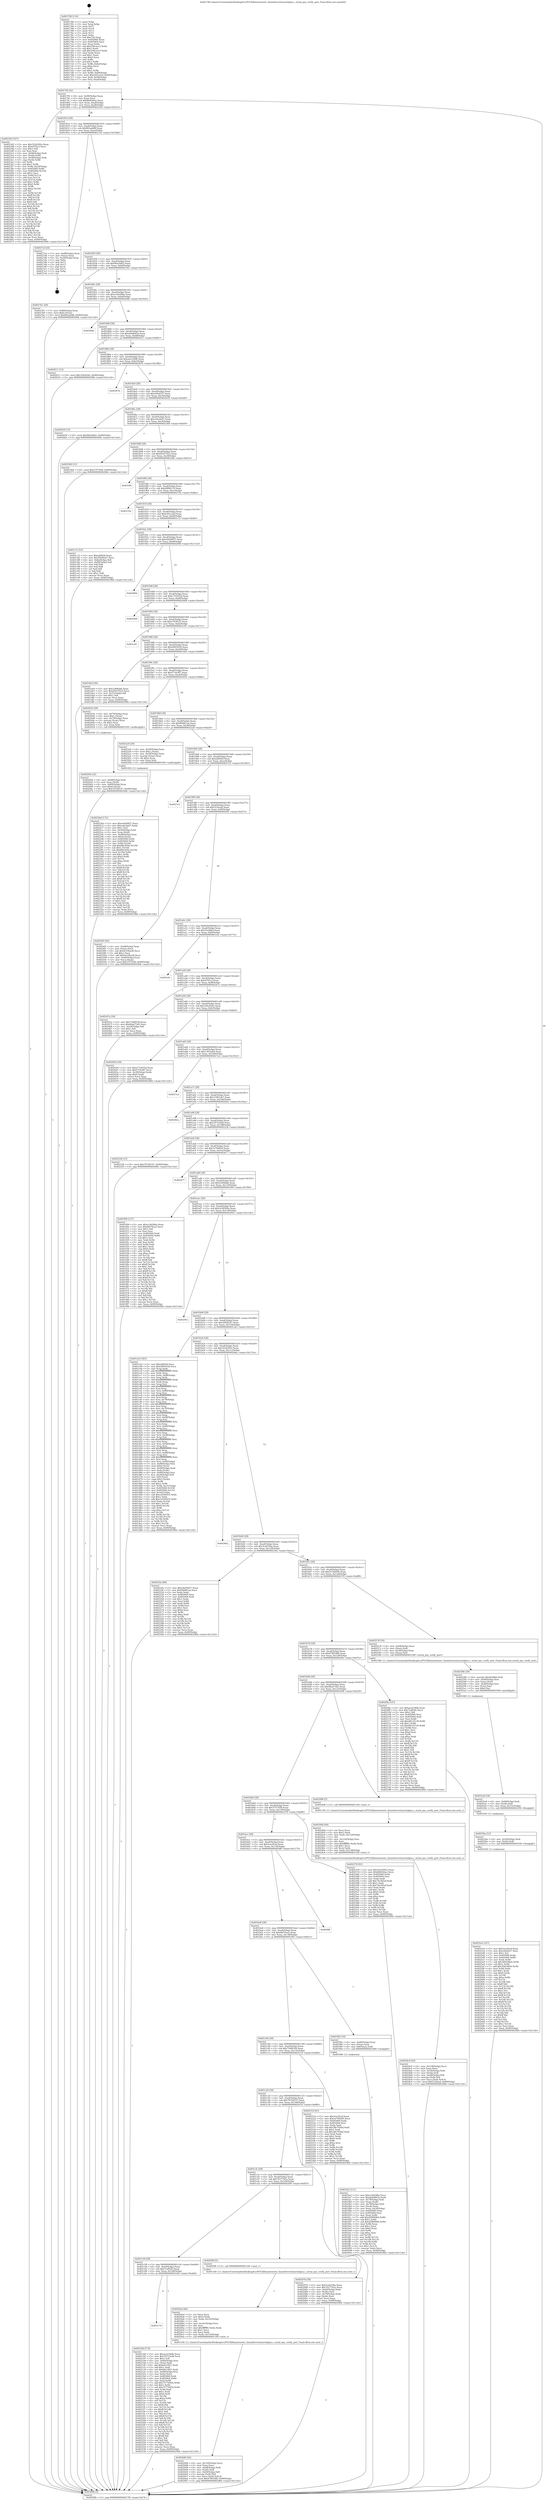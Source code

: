 digraph "0x401780" {
  label = "0x401780 (/mnt/c/Users/mathe/Desktop/tcc/POCII/binaries/extr_linuxdriversttyserialpxa.c_serial_pxa_verify_port_Final-ollvm.out::main(0))"
  labelloc = "t"
  node[shape=record]

  Entry [label="",width=0.3,height=0.3,shape=circle,fillcolor=black,style=filled]
  "0x4017f4" [label="{
     0x4017f4 [32]\l
     | [instrs]\l
     &nbsp;&nbsp;0x4017f4 \<+6\>: mov -0x90(%rbp),%eax\l
     &nbsp;&nbsp;0x4017fa \<+2\>: mov %eax,%ecx\l
     &nbsp;&nbsp;0x4017fc \<+6\>: sub $0x8b9240ac,%ecx\l
     &nbsp;&nbsp;0x401802 \<+6\>: mov %eax,-0xa4(%rbp)\l
     &nbsp;&nbsp;0x401808 \<+6\>: mov %ecx,-0xa8(%rbp)\l
     &nbsp;&nbsp;0x40180e \<+6\>: je 00000000004023d3 \<main+0xc53\>\l
  }"]
  "0x4023d3" [label="{
     0x4023d3 [167]\l
     | [instrs]\l
     &nbsp;&nbsp;0x4023d3 \<+5\>: mov $0x322d305e,%eax\l
     &nbsp;&nbsp;0x4023d8 \<+5\>: mov $0xef7f5c3,%ecx\l
     &nbsp;&nbsp;0x4023dd \<+2\>: mov $0x1,%dl\l
     &nbsp;&nbsp;0x4023df \<+2\>: xor %esi,%esi\l
     &nbsp;&nbsp;0x4023e1 \<+4\>: mov -0x48(%rbp),%rdi\l
     &nbsp;&nbsp;0x4023e5 \<+3\>: mov (%rdi),%r8d\l
     &nbsp;&nbsp;0x4023e8 \<+4\>: mov -0x58(%rbp),%rdi\l
     &nbsp;&nbsp;0x4023ec \<+3\>: cmp (%rdi),%r8d\l
     &nbsp;&nbsp;0x4023ef \<+4\>: setl %r9b\l
     &nbsp;&nbsp;0x4023f3 \<+4\>: and $0x1,%r9b\l
     &nbsp;&nbsp;0x4023f7 \<+4\>: mov %r9b,-0x29(%rbp)\l
     &nbsp;&nbsp;0x4023fb \<+8\>: mov 0x405060,%r8d\l
     &nbsp;&nbsp;0x402403 \<+8\>: mov 0x405064,%r10d\l
     &nbsp;&nbsp;0x40240b \<+3\>: sub $0x1,%esi\l
     &nbsp;&nbsp;0x40240e \<+3\>: mov %r8d,%r11d\l
     &nbsp;&nbsp;0x402411 \<+3\>: add %esi,%r11d\l
     &nbsp;&nbsp;0x402414 \<+4\>: imul %r11d,%r8d\l
     &nbsp;&nbsp;0x402418 \<+4\>: and $0x1,%r8d\l
     &nbsp;&nbsp;0x40241c \<+4\>: cmp $0x0,%r8d\l
     &nbsp;&nbsp;0x402420 \<+4\>: sete %r9b\l
     &nbsp;&nbsp;0x402424 \<+4\>: cmp $0xa,%r10d\l
     &nbsp;&nbsp;0x402428 \<+3\>: setl %bl\l
     &nbsp;&nbsp;0x40242b \<+3\>: mov %r9b,%r14b\l
     &nbsp;&nbsp;0x40242e \<+4\>: xor $0xff,%r14b\l
     &nbsp;&nbsp;0x402432 \<+3\>: mov %bl,%r15b\l
     &nbsp;&nbsp;0x402435 \<+4\>: xor $0xff,%r15b\l
     &nbsp;&nbsp;0x402439 \<+3\>: xor $0x0,%dl\l
     &nbsp;&nbsp;0x40243c \<+3\>: mov %r14b,%r12b\l
     &nbsp;&nbsp;0x40243f \<+4\>: and $0x0,%r12b\l
     &nbsp;&nbsp;0x402443 \<+3\>: and %dl,%r9b\l
     &nbsp;&nbsp;0x402446 \<+3\>: mov %r15b,%r13b\l
     &nbsp;&nbsp;0x402449 \<+4\>: and $0x0,%r13b\l
     &nbsp;&nbsp;0x40244d \<+2\>: and %dl,%bl\l
     &nbsp;&nbsp;0x40244f \<+3\>: or %r9b,%r12b\l
     &nbsp;&nbsp;0x402452 \<+3\>: or %bl,%r13b\l
     &nbsp;&nbsp;0x402455 \<+3\>: xor %r13b,%r12b\l
     &nbsp;&nbsp;0x402458 \<+3\>: or %r15b,%r14b\l
     &nbsp;&nbsp;0x40245b \<+4\>: xor $0xff,%r14b\l
     &nbsp;&nbsp;0x40245f \<+3\>: or $0x0,%dl\l
     &nbsp;&nbsp;0x402462 \<+3\>: and %dl,%r14b\l
     &nbsp;&nbsp;0x402465 \<+3\>: or %r14b,%r12b\l
     &nbsp;&nbsp;0x402468 \<+4\>: test $0x1,%r12b\l
     &nbsp;&nbsp;0x40246c \<+3\>: cmovne %ecx,%eax\l
     &nbsp;&nbsp;0x40246f \<+6\>: mov %eax,-0x90(%rbp)\l
     &nbsp;&nbsp;0x402475 \<+5\>: jmp 000000000040296b \<main+0x11eb\>\l
  }"]
  "0x401814" [label="{
     0x401814 [28]\l
     | [instrs]\l
     &nbsp;&nbsp;0x401814 \<+5\>: jmp 0000000000401819 \<main+0x99\>\l
     &nbsp;&nbsp;0x401819 \<+6\>: mov -0xa4(%rbp),%eax\l
     &nbsp;&nbsp;0x40181f \<+5\>: sub $0x8f2aa0d8,%eax\l
     &nbsp;&nbsp;0x401824 \<+6\>: mov %eax,-0xac(%rbp)\l
     &nbsp;&nbsp;0x40182a \<+6\>: je 00000000004027cd \<main+0x104d\>\l
  }"]
  Exit [label="",width=0.3,height=0.3,shape=circle,fillcolor=black,style=filled,peripheries=2]
  "0x4027cd" [label="{
     0x4027cd [24]\l
     | [instrs]\l
     &nbsp;&nbsp;0x4027cd \<+7\>: mov -0x88(%rbp),%rax\l
     &nbsp;&nbsp;0x4027d4 \<+2\>: mov (%rax),%eax\l
     &nbsp;&nbsp;0x4027d6 \<+4\>: lea -0x28(%rbp),%rsp\l
     &nbsp;&nbsp;0x4027da \<+1\>: pop %rbx\l
     &nbsp;&nbsp;0x4027db \<+2\>: pop %r12\l
     &nbsp;&nbsp;0x4027dd \<+2\>: pop %r13\l
     &nbsp;&nbsp;0x4027df \<+2\>: pop %r14\l
     &nbsp;&nbsp;0x4027e1 \<+2\>: pop %r15\l
     &nbsp;&nbsp;0x4027e3 \<+1\>: pop %rbp\l
     &nbsp;&nbsp;0x4027e4 \<+1\>: ret\l
  }"]
  "0x401830" [label="{
     0x401830 [28]\l
     | [instrs]\l
     &nbsp;&nbsp;0x401830 \<+5\>: jmp 0000000000401835 \<main+0xb5\>\l
     &nbsp;&nbsp;0x401835 \<+6\>: mov -0xa4(%rbp),%eax\l
     &nbsp;&nbsp;0x40183b \<+5\>: sub $0x90a5bfd3,%eax\l
     &nbsp;&nbsp;0x401840 \<+6\>: mov %eax,-0xb0(%rbp)\l
     &nbsp;&nbsp;0x401846 \<+6\>: je 00000000004027b1 \<main+0x1031\>\l
  }"]
  "0x4025c6" [label="{
     0x4025c6 [147]\l
     | [instrs]\l
     &nbsp;&nbsp;0x4025c6 \<+5\>: mov $0x5ea34cef,%eax\l
     &nbsp;&nbsp;0x4025cb \<+5\>: mov $0xc60af227,%esi\l
     &nbsp;&nbsp;0x4025d0 \<+2\>: mov $0x1,%cl\l
     &nbsp;&nbsp;0x4025d2 \<+7\>: mov 0x405060,%edx\l
     &nbsp;&nbsp;0x4025d9 \<+8\>: mov 0x405064,%r8d\l
     &nbsp;&nbsp;0x4025e1 \<+3\>: mov %edx,%r9d\l
     &nbsp;&nbsp;0x4025e4 \<+7\>: sub $0x304548e0,%r9d\l
     &nbsp;&nbsp;0x4025eb \<+4\>: sub $0x1,%r9d\l
     &nbsp;&nbsp;0x4025ef \<+7\>: add $0x304548e0,%r9d\l
     &nbsp;&nbsp;0x4025f6 \<+4\>: imul %r9d,%edx\l
     &nbsp;&nbsp;0x4025fa \<+3\>: and $0x1,%edx\l
     &nbsp;&nbsp;0x4025fd \<+3\>: cmp $0x0,%edx\l
     &nbsp;&nbsp;0x402600 \<+4\>: sete %r10b\l
     &nbsp;&nbsp;0x402604 \<+4\>: cmp $0xa,%r8d\l
     &nbsp;&nbsp;0x402608 \<+4\>: setl %r11b\l
     &nbsp;&nbsp;0x40260c \<+3\>: mov %r10b,%bl\l
     &nbsp;&nbsp;0x40260f \<+3\>: xor $0xff,%bl\l
     &nbsp;&nbsp;0x402612 \<+3\>: mov %r11b,%r14b\l
     &nbsp;&nbsp;0x402615 \<+4\>: xor $0xff,%r14b\l
     &nbsp;&nbsp;0x402619 \<+3\>: xor $0x1,%cl\l
     &nbsp;&nbsp;0x40261c \<+3\>: mov %bl,%r15b\l
     &nbsp;&nbsp;0x40261f \<+4\>: and $0xff,%r15b\l
     &nbsp;&nbsp;0x402623 \<+3\>: and %cl,%r10b\l
     &nbsp;&nbsp;0x402626 \<+3\>: mov %r14b,%r12b\l
     &nbsp;&nbsp;0x402629 \<+4\>: and $0xff,%r12b\l
     &nbsp;&nbsp;0x40262d \<+3\>: and %cl,%r11b\l
     &nbsp;&nbsp;0x402630 \<+3\>: or %r10b,%r15b\l
     &nbsp;&nbsp;0x402633 \<+3\>: or %r11b,%r12b\l
     &nbsp;&nbsp;0x402636 \<+3\>: xor %r12b,%r15b\l
     &nbsp;&nbsp;0x402639 \<+3\>: or %r14b,%bl\l
     &nbsp;&nbsp;0x40263c \<+3\>: xor $0xff,%bl\l
     &nbsp;&nbsp;0x40263f \<+3\>: or $0x1,%cl\l
     &nbsp;&nbsp;0x402642 \<+2\>: and %cl,%bl\l
     &nbsp;&nbsp;0x402644 \<+3\>: or %bl,%r15b\l
     &nbsp;&nbsp;0x402647 \<+4\>: test $0x1,%r15b\l
     &nbsp;&nbsp;0x40264b \<+3\>: cmovne %esi,%eax\l
     &nbsp;&nbsp;0x40264e \<+6\>: mov %eax,-0x90(%rbp)\l
     &nbsp;&nbsp;0x402654 \<+5\>: jmp 000000000040296b \<main+0x11eb\>\l
  }"]
  "0x4027b1" [label="{
     0x4027b1 [28]\l
     | [instrs]\l
     &nbsp;&nbsp;0x4027b1 \<+7\>: mov -0x88(%rbp),%rax\l
     &nbsp;&nbsp;0x4027b8 \<+6\>: movl $0x0,(%rax)\l
     &nbsp;&nbsp;0x4027be \<+10\>: movl $0x8f2aa0d8,-0x90(%rbp)\l
     &nbsp;&nbsp;0x4027c8 \<+5\>: jmp 000000000040296b \<main+0x11eb\>\l
  }"]
  "0x40184c" [label="{
     0x40184c [28]\l
     | [instrs]\l
     &nbsp;&nbsp;0x40184c \<+5\>: jmp 0000000000401851 \<main+0xd1\>\l
     &nbsp;&nbsp;0x401851 \<+6\>: mov -0xa4(%rbp),%eax\l
     &nbsp;&nbsp;0x401857 \<+5\>: sub $0xa144286a,%eax\l
     &nbsp;&nbsp;0x40185c \<+6\>: mov %eax,-0xb4(%rbp)\l
     &nbsp;&nbsp;0x401862 \<+6\>: je 000000000040284b \<main+0x10cb\>\l
  }"]
  "0x4025ba" [label="{
     0x4025ba [12]\l
     | [instrs]\l
     &nbsp;&nbsp;0x4025ba \<+4\>: mov -0x50(%rbp),%rdi\l
     &nbsp;&nbsp;0x4025be \<+3\>: mov (%rdi),%rdi\l
     &nbsp;&nbsp;0x4025c1 \<+5\>: call 0000000000401030 \<free@plt\>\l
     | [calls]\l
     &nbsp;&nbsp;0x401030 \{1\} (unknown)\l
  }"]
  "0x40284b" [label="{
     0x40284b\l
  }", style=dashed]
  "0x401868" [label="{
     0x401868 [28]\l
     | [instrs]\l
     &nbsp;&nbsp;0x401868 \<+5\>: jmp 000000000040186d \<main+0xed\>\l
     &nbsp;&nbsp;0x40186d \<+6\>: mov -0xa4(%rbp),%eax\l
     &nbsp;&nbsp;0x401873 \<+5\>: sub $0xa66d663a,%eax\l
     &nbsp;&nbsp;0x401878 \<+6\>: mov %eax,-0xb8(%rbp)\l
     &nbsp;&nbsp;0x40187e \<+6\>: je 0000000000402011 \<main+0x891\>\l
  }"]
  "0x4025a8" [label="{
     0x4025a8 [18]\l
     | [instrs]\l
     &nbsp;&nbsp;0x4025a8 \<+4\>: mov -0x68(%rbp),%rdi\l
     &nbsp;&nbsp;0x4025ac \<+3\>: mov (%rdi),%rdi\l
     &nbsp;&nbsp;0x4025af \<+6\>: mov %eax,-0x15c(%rbp)\l
     &nbsp;&nbsp;0x4025b5 \<+5\>: call 0000000000401030 \<free@plt\>\l
     | [calls]\l
     &nbsp;&nbsp;0x401030 \{1\} (unknown)\l
  }"]
  "0x402011" [label="{
     0x402011 [15]\l
     | [instrs]\l
     &nbsp;&nbsp;0x402011 \<+10\>: movl $0x104a926c,-0x90(%rbp)\l
     &nbsp;&nbsp;0x40201b \<+5\>: jmp 000000000040296b \<main+0x11eb\>\l
  }"]
  "0x401884" [label="{
     0x401884 [28]\l
     | [instrs]\l
     &nbsp;&nbsp;0x401884 \<+5\>: jmp 0000000000401889 \<main+0x109\>\l
     &nbsp;&nbsp;0x401889 \<+6\>: mov -0xa4(%rbp),%eax\l
     &nbsp;&nbsp;0x40188f \<+5\>: sub $0xaea534db,%eax\l
     &nbsp;&nbsp;0x401894 \<+6\>: mov %eax,-0xbc(%rbp)\l
     &nbsp;&nbsp;0x40189a \<+6\>: je 000000000040287b \<main+0x10fb\>\l
  }"]
  "0x40258b" [label="{
     0x40258b [29]\l
     | [instrs]\l
     &nbsp;&nbsp;0x40258b \<+10\>: movabs $0x4030b6,%rdi\l
     &nbsp;&nbsp;0x402595 \<+4\>: mov -0x40(%rbp),%rsi\l
     &nbsp;&nbsp;0x402599 \<+2\>: mov %eax,(%rsi)\l
     &nbsp;&nbsp;0x40259b \<+4\>: mov -0x40(%rbp),%rsi\l
     &nbsp;&nbsp;0x40259f \<+2\>: mov (%rsi),%esi\l
     &nbsp;&nbsp;0x4025a1 \<+2\>: mov $0x0,%al\l
     &nbsp;&nbsp;0x4025a3 \<+5\>: call 0000000000401040 \<printf@plt\>\l
     | [calls]\l
     &nbsp;&nbsp;0x401040 \{1\} (unknown)\l
  }"]
  "0x40287b" [label="{
     0x40287b\l
  }", style=dashed]
  "0x4018a0" [label="{
     0x4018a0 [28]\l
     | [instrs]\l
     &nbsp;&nbsp;0x4018a0 \<+5\>: jmp 00000000004018a5 \<main+0x125\>\l
     &nbsp;&nbsp;0x4018a5 \<+6\>: mov -0xa4(%rbp),%eax\l
     &nbsp;&nbsp;0x4018ab \<+5\>: sub $0xc60af227,%eax\l
     &nbsp;&nbsp;0x4018b0 \<+6\>: mov %eax,-0xc0(%rbp)\l
     &nbsp;&nbsp;0x4018b6 \<+6\>: je 0000000000402659 \<main+0xed9\>\l
  }"]
  "0x4024c9" [label="{
     0x4024c9 [42]\l
     | [instrs]\l
     &nbsp;&nbsp;0x4024c9 \<+6\>: mov -0x158(%rbp),%ecx\l
     &nbsp;&nbsp;0x4024cf \<+3\>: imul %eax,%ecx\l
     &nbsp;&nbsp;0x4024d2 \<+4\>: mov -0x50(%rbp),%rdi\l
     &nbsp;&nbsp;0x4024d6 \<+3\>: mov (%rdi),%rdi\l
     &nbsp;&nbsp;0x4024d9 \<+4\>: mov -0x48(%rbp),%r8\l
     &nbsp;&nbsp;0x4024dd \<+3\>: movslq (%r8),%r8\l
     &nbsp;&nbsp;0x4024e0 \<+4\>: mov %ecx,(%rdi,%r8,4)\l
     &nbsp;&nbsp;0x4024e4 \<+10\>: movl $0x523dcad,-0x90(%rbp)\l
     &nbsp;&nbsp;0x4024ee \<+5\>: jmp 000000000040296b \<main+0x11eb\>\l
  }"]
  "0x402659" [label="{
     0x402659 [15]\l
     | [instrs]\l
     &nbsp;&nbsp;0x402659 \<+10\>: movl $0x90a5bfd3,-0x90(%rbp)\l
     &nbsp;&nbsp;0x402663 \<+5\>: jmp 000000000040296b \<main+0x11eb\>\l
  }"]
  "0x4018bc" [label="{
     0x4018bc [28]\l
     | [instrs]\l
     &nbsp;&nbsp;0x4018bc \<+5\>: jmp 00000000004018c1 \<main+0x141\>\l
     &nbsp;&nbsp;0x4018c1 \<+6\>: mov -0xa4(%rbp),%eax\l
     &nbsp;&nbsp;0x4018c7 \<+5\>: sub $0xce6cda07,%eax\l
     &nbsp;&nbsp;0x4018cc \<+6\>: mov %eax,-0xc4(%rbp)\l
     &nbsp;&nbsp;0x4018d2 \<+6\>: je 0000000000402369 \<main+0xbe9\>\l
  }"]
  "0x40249d" [label="{
     0x40249d [44]\l
     | [instrs]\l
     &nbsp;&nbsp;0x40249d \<+2\>: xor %ecx,%ecx\l
     &nbsp;&nbsp;0x40249f \<+5\>: mov $0x2,%edx\l
     &nbsp;&nbsp;0x4024a4 \<+6\>: mov %edx,-0x154(%rbp)\l
     &nbsp;&nbsp;0x4024aa \<+1\>: cltd\l
     &nbsp;&nbsp;0x4024ab \<+6\>: mov -0x154(%rbp),%esi\l
     &nbsp;&nbsp;0x4024b1 \<+2\>: idiv %esi\l
     &nbsp;&nbsp;0x4024b3 \<+6\>: imul $0xfffffffe,%edx,%edx\l
     &nbsp;&nbsp;0x4024b9 \<+3\>: sub $0x1,%ecx\l
     &nbsp;&nbsp;0x4024bc \<+2\>: sub %ecx,%edx\l
     &nbsp;&nbsp;0x4024be \<+6\>: mov %edx,-0x158(%rbp)\l
     &nbsp;&nbsp;0x4024c4 \<+5\>: call 0000000000401160 \<next_i\>\l
     | [calls]\l
     &nbsp;&nbsp;0x401160 \{1\} (/mnt/c/Users/mathe/Desktop/tcc/POCII/binaries/extr_linuxdriversttyserialpxa.c_serial_pxa_verify_port_Final-ollvm.out::next_i)\l
  }"]
  "0x402369" [label="{
     0x402369 [15]\l
     | [instrs]\l
     &nbsp;&nbsp;0x402369 \<+10\>: movl $0x57f73f38,-0x90(%rbp)\l
     &nbsp;&nbsp;0x402373 \<+5\>: jmp 000000000040296b \<main+0x11eb\>\l
  }"]
  "0x4018d8" [label="{
     0x4018d8 [28]\l
     | [instrs]\l
     &nbsp;&nbsp;0x4018d8 \<+5\>: jmp 00000000004018dd \<main+0x15d\>\l
     &nbsp;&nbsp;0x4018dd \<+6\>: mov -0xa4(%rbp),%eax\l
     &nbsp;&nbsp;0x4018e3 \<+5\>: sub $0xd5937623,%eax\l
     &nbsp;&nbsp;0x4018e8 \<+6\>: mov %eax,-0xc8(%rbp)\l
     &nbsp;&nbsp;0x4018ee \<+6\>: je 0000000000401dfe \<main+0x67e\>\l
  }"]
  "0x4022bd" [label="{
     0x4022bd [172]\l
     | [instrs]\l
     &nbsp;&nbsp;0x4022bd \<+5\>: mov $0xe4d36837,%ecx\l
     &nbsp;&nbsp;0x4022c2 \<+5\>: mov $0xce6cda07,%edx\l
     &nbsp;&nbsp;0x4022c7 \<+3\>: mov $0x1,%sil\l
     &nbsp;&nbsp;0x4022ca \<+4\>: mov -0x50(%rbp),%rdi\l
     &nbsp;&nbsp;0x4022ce \<+3\>: mov %rax,(%rdi)\l
     &nbsp;&nbsp;0x4022d1 \<+4\>: mov -0x48(%rbp),%rax\l
     &nbsp;&nbsp;0x4022d5 \<+6\>: movl $0x0,(%rax)\l
     &nbsp;&nbsp;0x4022db \<+8\>: mov 0x405060,%r8d\l
     &nbsp;&nbsp;0x4022e3 \<+8\>: mov 0x405064,%r9d\l
     &nbsp;&nbsp;0x4022eb \<+3\>: mov %r8d,%r10d\l
     &nbsp;&nbsp;0x4022ee \<+7\>: add $0x88e3f3fa,%r10d\l
     &nbsp;&nbsp;0x4022f5 \<+4\>: sub $0x1,%r10d\l
     &nbsp;&nbsp;0x4022f9 \<+7\>: sub $0x88e3f3fa,%r10d\l
     &nbsp;&nbsp;0x402300 \<+4\>: imul %r10d,%r8d\l
     &nbsp;&nbsp;0x402304 \<+4\>: and $0x1,%r8d\l
     &nbsp;&nbsp;0x402308 \<+4\>: cmp $0x0,%r8d\l
     &nbsp;&nbsp;0x40230c \<+4\>: sete %r11b\l
     &nbsp;&nbsp;0x402310 \<+4\>: cmp $0xa,%r9d\l
     &nbsp;&nbsp;0x402314 \<+3\>: setl %bl\l
     &nbsp;&nbsp;0x402317 \<+3\>: mov %r11b,%r14b\l
     &nbsp;&nbsp;0x40231a \<+4\>: xor $0xff,%r14b\l
     &nbsp;&nbsp;0x40231e \<+3\>: mov %bl,%r15b\l
     &nbsp;&nbsp;0x402321 \<+4\>: xor $0xff,%r15b\l
     &nbsp;&nbsp;0x402325 \<+4\>: xor $0x1,%sil\l
     &nbsp;&nbsp;0x402329 \<+3\>: mov %r14b,%r12b\l
     &nbsp;&nbsp;0x40232c \<+4\>: and $0xff,%r12b\l
     &nbsp;&nbsp;0x402330 \<+3\>: and %sil,%r11b\l
     &nbsp;&nbsp;0x402333 \<+3\>: mov %r15b,%r13b\l
     &nbsp;&nbsp;0x402336 \<+4\>: and $0xff,%r13b\l
     &nbsp;&nbsp;0x40233a \<+3\>: and %sil,%bl\l
     &nbsp;&nbsp;0x40233d \<+3\>: or %r11b,%r12b\l
     &nbsp;&nbsp;0x402340 \<+3\>: or %bl,%r13b\l
     &nbsp;&nbsp;0x402343 \<+3\>: xor %r13b,%r12b\l
     &nbsp;&nbsp;0x402346 \<+3\>: or %r15b,%r14b\l
     &nbsp;&nbsp;0x402349 \<+4\>: xor $0xff,%r14b\l
     &nbsp;&nbsp;0x40234d \<+4\>: or $0x1,%sil\l
     &nbsp;&nbsp;0x402351 \<+3\>: and %sil,%r14b\l
     &nbsp;&nbsp;0x402354 \<+3\>: or %r14b,%r12b\l
     &nbsp;&nbsp;0x402357 \<+4\>: test $0x1,%r12b\l
     &nbsp;&nbsp;0x40235b \<+3\>: cmovne %edx,%ecx\l
     &nbsp;&nbsp;0x40235e \<+6\>: mov %ecx,-0x90(%rbp)\l
     &nbsp;&nbsp;0x402364 \<+5\>: jmp 000000000040296b \<main+0x11eb\>\l
  }"]
  "0x401dfe" [label="{
     0x401dfe\l
  }", style=dashed]
  "0x4018f4" [label="{
     0x4018f4 [28]\l
     | [instrs]\l
     &nbsp;&nbsp;0x4018f4 \<+5\>: jmp 00000000004018f9 \<main+0x179\>\l
     &nbsp;&nbsp;0x4018f9 \<+6\>: mov -0xa4(%rbp),%eax\l
     &nbsp;&nbsp;0x4018ff \<+5\>: sub $0xd9f0d110,%eax\l
     &nbsp;&nbsp;0x401904 \<+6\>: mov %eax,-0xcc(%rbp)\l
     &nbsp;&nbsp;0x40190a \<+6\>: je 000000000040270a \<main+0xf8a\>\l
  }"]
  "0x401c74" [label="{
     0x401c74\l
  }", style=dashed]
  "0x40270a" [label="{
     0x40270a\l
  }", style=dashed]
  "0x401910" [label="{
     0x401910 [28]\l
     | [instrs]\l
     &nbsp;&nbsp;0x401910 \<+5\>: jmp 0000000000401915 \<main+0x195\>\l
     &nbsp;&nbsp;0x401915 \<+6\>: mov -0xa4(%rbp),%eax\l
     &nbsp;&nbsp;0x40191b \<+5\>: sub $0xe441a5ef,%eax\l
     &nbsp;&nbsp;0x401920 \<+6\>: mov %eax,-0xd0(%rbp)\l
     &nbsp;&nbsp;0x401926 \<+6\>: je 0000000000401c7e \<main+0x4fe\>\l
  }"]
  "0x40218d" [label="{
     0x40218d [174]\l
     | [instrs]\l
     &nbsp;&nbsp;0x40218d \<+5\>: mov $0xaea534db,%eax\l
     &nbsp;&nbsp;0x402192 \<+5\>: mov $0x18753edd,%ecx\l
     &nbsp;&nbsp;0x402197 \<+2\>: mov $0x1,%dl\l
     &nbsp;&nbsp;0x402199 \<+4\>: mov -0x60(%rbp),%rsi\l
     &nbsp;&nbsp;0x40219d \<+2\>: mov (%rsi),%edi\l
     &nbsp;&nbsp;0x40219f \<+6\>: add $0xbfe14f21,%edi\l
     &nbsp;&nbsp;0x4021a5 \<+3\>: add $0x1,%edi\l
     &nbsp;&nbsp;0x4021a8 \<+6\>: sub $0xbfe14f21,%edi\l
     &nbsp;&nbsp;0x4021ae \<+4\>: mov -0x60(%rbp),%rsi\l
     &nbsp;&nbsp;0x4021b2 \<+2\>: mov %edi,(%rsi)\l
     &nbsp;&nbsp;0x4021b4 \<+7\>: mov 0x405060,%edi\l
     &nbsp;&nbsp;0x4021bb \<+8\>: mov 0x405064,%r8d\l
     &nbsp;&nbsp;0x4021c3 \<+3\>: mov %edi,%r9d\l
     &nbsp;&nbsp;0x4021c6 \<+7\>: add $0x7577b95b,%r9d\l
     &nbsp;&nbsp;0x4021cd \<+4\>: sub $0x1,%r9d\l
     &nbsp;&nbsp;0x4021d1 \<+7\>: sub $0x7577b95b,%r9d\l
     &nbsp;&nbsp;0x4021d8 \<+4\>: imul %r9d,%edi\l
     &nbsp;&nbsp;0x4021dc \<+3\>: and $0x1,%edi\l
     &nbsp;&nbsp;0x4021df \<+3\>: cmp $0x0,%edi\l
     &nbsp;&nbsp;0x4021e2 \<+4\>: sete %r10b\l
     &nbsp;&nbsp;0x4021e6 \<+4\>: cmp $0xa,%r8d\l
     &nbsp;&nbsp;0x4021ea \<+4\>: setl %r11b\l
     &nbsp;&nbsp;0x4021ee \<+3\>: mov %r10b,%bl\l
     &nbsp;&nbsp;0x4021f1 \<+3\>: xor $0xff,%bl\l
     &nbsp;&nbsp;0x4021f4 \<+3\>: mov %r11b,%r14b\l
     &nbsp;&nbsp;0x4021f7 \<+4\>: xor $0xff,%r14b\l
     &nbsp;&nbsp;0x4021fb \<+3\>: xor $0x1,%dl\l
     &nbsp;&nbsp;0x4021fe \<+3\>: mov %bl,%r15b\l
     &nbsp;&nbsp;0x402201 \<+4\>: and $0xff,%r15b\l
     &nbsp;&nbsp;0x402205 \<+3\>: and %dl,%r10b\l
     &nbsp;&nbsp;0x402208 \<+3\>: mov %r14b,%r12b\l
     &nbsp;&nbsp;0x40220b \<+4\>: and $0xff,%r12b\l
     &nbsp;&nbsp;0x40220f \<+3\>: and %dl,%r11b\l
     &nbsp;&nbsp;0x402212 \<+3\>: or %r10b,%r15b\l
     &nbsp;&nbsp;0x402215 \<+3\>: or %r11b,%r12b\l
     &nbsp;&nbsp;0x402218 \<+3\>: xor %r12b,%r15b\l
     &nbsp;&nbsp;0x40221b \<+3\>: or %r14b,%bl\l
     &nbsp;&nbsp;0x40221e \<+3\>: xor $0xff,%bl\l
     &nbsp;&nbsp;0x402221 \<+3\>: or $0x1,%dl\l
     &nbsp;&nbsp;0x402224 \<+2\>: and %dl,%bl\l
     &nbsp;&nbsp;0x402226 \<+3\>: or %bl,%r15b\l
     &nbsp;&nbsp;0x402229 \<+4\>: test $0x1,%r15b\l
     &nbsp;&nbsp;0x40222d \<+3\>: cmovne %ecx,%eax\l
     &nbsp;&nbsp;0x402230 \<+6\>: mov %eax,-0x90(%rbp)\l
     &nbsp;&nbsp;0x402236 \<+5\>: jmp 000000000040296b \<main+0x11eb\>\l
  }"]
  "0x401c7e" [label="{
     0x401c7e [53]\l
     | [instrs]\l
     &nbsp;&nbsp;0x401c7e \<+5\>: mov $0xa00028,%eax\l
     &nbsp;&nbsp;0x401c83 \<+5\>: mov $0x30f282d7,%ecx\l
     &nbsp;&nbsp;0x401c88 \<+6\>: mov -0x8a(%rbp),%dl\l
     &nbsp;&nbsp;0x401c8e \<+7\>: mov -0x89(%rbp),%sil\l
     &nbsp;&nbsp;0x401c95 \<+3\>: mov %dl,%dil\l
     &nbsp;&nbsp;0x401c98 \<+3\>: and %sil,%dil\l
     &nbsp;&nbsp;0x401c9b \<+3\>: xor %sil,%dl\l
     &nbsp;&nbsp;0x401c9e \<+3\>: or %dl,%dil\l
     &nbsp;&nbsp;0x401ca1 \<+4\>: test $0x1,%dil\l
     &nbsp;&nbsp;0x401ca5 \<+3\>: cmovne %ecx,%eax\l
     &nbsp;&nbsp;0x401ca8 \<+6\>: mov %eax,-0x90(%rbp)\l
     &nbsp;&nbsp;0x401cae \<+5\>: jmp 000000000040296b \<main+0x11eb\>\l
  }"]
  "0x40192c" [label="{
     0x40192c [28]\l
     | [instrs]\l
     &nbsp;&nbsp;0x40192c \<+5\>: jmp 0000000000401931 \<main+0x1b1\>\l
     &nbsp;&nbsp;0x401931 \<+6\>: mov -0xa4(%rbp),%eax\l
     &nbsp;&nbsp;0x401937 \<+5\>: sub $0xe4d36837,%eax\l
     &nbsp;&nbsp;0x40193c \<+6\>: mov %eax,-0xd4(%rbp)\l
     &nbsp;&nbsp;0x401942 \<+6\>: je 000000000040289d \<main+0x111d\>\l
  }"]
  "0x40296b" [label="{
     0x40296b [5]\l
     | [instrs]\l
     &nbsp;&nbsp;0x40296b \<+5\>: jmp 00000000004017f4 \<main+0x74\>\l
  }"]
  "0x401780" [label="{
     0x401780 [116]\l
     | [instrs]\l
     &nbsp;&nbsp;0x401780 \<+1\>: push %rbp\l
     &nbsp;&nbsp;0x401781 \<+3\>: mov %rsp,%rbp\l
     &nbsp;&nbsp;0x401784 \<+2\>: push %r15\l
     &nbsp;&nbsp;0x401786 \<+2\>: push %r14\l
     &nbsp;&nbsp;0x401788 \<+2\>: push %r13\l
     &nbsp;&nbsp;0x40178a \<+2\>: push %r12\l
     &nbsp;&nbsp;0x40178c \<+1\>: push %rbx\l
     &nbsp;&nbsp;0x40178d \<+7\>: sub $0x158,%rsp\l
     &nbsp;&nbsp;0x401794 \<+7\>: mov 0x405060,%eax\l
     &nbsp;&nbsp;0x40179b \<+7\>: mov 0x405064,%ecx\l
     &nbsp;&nbsp;0x4017a2 \<+2\>: mov %eax,%edx\l
     &nbsp;&nbsp;0x4017a4 \<+6\>: sub $0x294ceac3,%edx\l
     &nbsp;&nbsp;0x4017aa \<+3\>: sub $0x1,%edx\l
     &nbsp;&nbsp;0x4017ad \<+6\>: add $0x294ceac3,%edx\l
     &nbsp;&nbsp;0x4017b3 \<+3\>: imul %edx,%eax\l
     &nbsp;&nbsp;0x4017b6 \<+3\>: and $0x1,%eax\l
     &nbsp;&nbsp;0x4017b9 \<+3\>: cmp $0x0,%eax\l
     &nbsp;&nbsp;0x4017bc \<+4\>: sete %r8b\l
     &nbsp;&nbsp;0x4017c0 \<+4\>: and $0x1,%r8b\l
     &nbsp;&nbsp;0x4017c4 \<+7\>: mov %r8b,-0x8a(%rbp)\l
     &nbsp;&nbsp;0x4017cb \<+3\>: cmp $0xa,%ecx\l
     &nbsp;&nbsp;0x4017ce \<+4\>: setl %r8b\l
     &nbsp;&nbsp;0x4017d2 \<+4\>: and $0x1,%r8b\l
     &nbsp;&nbsp;0x4017d6 \<+7\>: mov %r8b,-0x89(%rbp)\l
     &nbsp;&nbsp;0x4017dd \<+10\>: movl $0xe441a5ef,-0x90(%rbp)\l
     &nbsp;&nbsp;0x4017e7 \<+6\>: mov %edi,-0x94(%rbp)\l
     &nbsp;&nbsp;0x4017ed \<+7\>: mov %rsi,-0xa0(%rbp)\l
  }"]
  "0x4020d0" [label="{
     0x4020d0 [42]\l
     | [instrs]\l
     &nbsp;&nbsp;0x4020d0 \<+6\>: mov -0x150(%rbp),%ecx\l
     &nbsp;&nbsp;0x4020d6 \<+3\>: imul %eax,%ecx\l
     &nbsp;&nbsp;0x4020d9 \<+4\>: mov -0x68(%rbp),%rdi\l
     &nbsp;&nbsp;0x4020dd \<+3\>: mov (%rdi),%rdi\l
     &nbsp;&nbsp;0x4020e0 \<+4\>: mov -0x60(%rbp),%r8\l
     &nbsp;&nbsp;0x4020e4 \<+3\>: movslq (%r8),%r8\l
     &nbsp;&nbsp;0x4020e7 \<+4\>: mov %ecx,(%rdi,%r8,4)\l
     &nbsp;&nbsp;0x4020eb \<+10\>: movl $0x47f81680,-0x90(%rbp)\l
     &nbsp;&nbsp;0x4020f5 \<+5\>: jmp 000000000040296b \<main+0x11eb\>\l
  }"]
  "0x40289d" [label="{
     0x40289d\l
  }", style=dashed]
  "0x401948" [label="{
     0x401948 [28]\l
     | [instrs]\l
     &nbsp;&nbsp;0x401948 \<+5\>: jmp 000000000040194d \<main+0x1cd\>\l
     &nbsp;&nbsp;0x40194d \<+6\>: mov -0xa4(%rbp),%eax\l
     &nbsp;&nbsp;0x401953 \<+5\>: sub $0xe732055d,%eax\l
     &nbsp;&nbsp;0x401958 \<+6\>: mov %eax,-0xd8(%rbp)\l
     &nbsp;&nbsp;0x40195e \<+6\>: je 0000000000402668 \<main+0xee8\>\l
  }"]
  "0x4020a4" [label="{
     0x4020a4 [44]\l
     | [instrs]\l
     &nbsp;&nbsp;0x4020a4 \<+2\>: xor %ecx,%ecx\l
     &nbsp;&nbsp;0x4020a6 \<+5\>: mov $0x2,%edx\l
     &nbsp;&nbsp;0x4020ab \<+6\>: mov %edx,-0x14c(%rbp)\l
     &nbsp;&nbsp;0x4020b1 \<+1\>: cltd\l
     &nbsp;&nbsp;0x4020b2 \<+6\>: mov -0x14c(%rbp),%esi\l
     &nbsp;&nbsp;0x4020b8 \<+2\>: idiv %esi\l
     &nbsp;&nbsp;0x4020ba \<+6\>: imul $0xfffffffe,%edx,%edx\l
     &nbsp;&nbsp;0x4020c0 \<+3\>: sub $0x1,%ecx\l
     &nbsp;&nbsp;0x4020c3 \<+2\>: sub %ecx,%edx\l
     &nbsp;&nbsp;0x4020c5 \<+6\>: mov %edx,-0x150(%rbp)\l
     &nbsp;&nbsp;0x4020cb \<+5\>: call 0000000000401160 \<next_i\>\l
     | [calls]\l
     &nbsp;&nbsp;0x401160 \{1\} (/mnt/c/Users/mathe/Desktop/tcc/POCII/binaries/extr_linuxdriversttyserialpxa.c_serial_pxa_verify_port_Final-ollvm.out::next_i)\l
  }"]
  "0x402668" [label="{
     0x402668\l
  }", style=dashed]
  "0x401964" [label="{
     0x401964 [28]\l
     | [instrs]\l
     &nbsp;&nbsp;0x401964 \<+5\>: jmp 0000000000401969 \<main+0x1e9\>\l
     &nbsp;&nbsp;0x401969 \<+6\>: mov -0xa4(%rbp),%eax\l
     &nbsp;&nbsp;0x40196f \<+5\>: sub $0xe743f525,%eax\l
     &nbsp;&nbsp;0x401974 \<+6\>: mov %eax,-0xdc(%rbp)\l
     &nbsp;&nbsp;0x40197a \<+6\>: je 0000000000401e91 \<main+0x711\>\l
  }"]
  "0x401c58" [label="{
     0x401c58 [28]\l
     | [instrs]\l
     &nbsp;&nbsp;0x401c58 \<+5\>: jmp 0000000000401c5d \<main+0x4dd\>\l
     &nbsp;&nbsp;0x401c5d \<+6\>: mov -0xa4(%rbp),%eax\l
     &nbsp;&nbsp;0x401c63 \<+5\>: sub $0x7caf02fc,%eax\l
     &nbsp;&nbsp;0x401c68 \<+6\>: mov %eax,-0x148(%rbp)\l
     &nbsp;&nbsp;0x401c6e \<+6\>: je 000000000040218d \<main+0xa0d\>\l
  }"]
  "0x401e91" [label="{
     0x401e91\l
  }", style=dashed]
  "0x401980" [label="{
     0x401980 [28]\l
     | [instrs]\l
     &nbsp;&nbsp;0x401980 \<+5\>: jmp 0000000000401985 \<main+0x205\>\l
     &nbsp;&nbsp;0x401985 \<+6\>: mov -0xa4(%rbp),%eax\l
     &nbsp;&nbsp;0x40198b \<+5\>: sub $0xef00543d,%eax\l
     &nbsp;&nbsp;0x401990 \<+6\>: mov %eax,-0xe0(%rbp)\l
     &nbsp;&nbsp;0x401996 \<+6\>: je 0000000000401de0 \<main+0x660\>\l
  }"]
  "0x40209f" [label="{
     0x40209f [5]\l
     | [instrs]\l
     &nbsp;&nbsp;0x40209f \<+5\>: call 0000000000401160 \<next_i\>\l
     | [calls]\l
     &nbsp;&nbsp;0x401160 \{1\} (/mnt/c/Users/mathe/Desktop/tcc/POCII/binaries/extr_linuxdriversttyserialpxa.c_serial_pxa_verify_port_Final-ollvm.out::next_i)\l
  }"]
  "0x401de0" [label="{
     0x401de0 [30]\l
     | [instrs]\l
     &nbsp;&nbsp;0x401de0 \<+5\>: mov $0x2c89fabb,%eax\l
     &nbsp;&nbsp;0x401de5 \<+5\>: mov $0xd5937623,%ecx\l
     &nbsp;&nbsp;0x401dea \<+3\>: mov -0x31(%rbp),%dl\l
     &nbsp;&nbsp;0x401ded \<+3\>: test $0x1,%dl\l
     &nbsp;&nbsp;0x401df0 \<+3\>: cmovne %ecx,%eax\l
     &nbsp;&nbsp;0x401df3 \<+6\>: mov %eax,-0x90(%rbp)\l
     &nbsp;&nbsp;0x401df9 \<+5\>: jmp 000000000040296b \<main+0x11eb\>\l
  }"]
  "0x40199c" [label="{
     0x40199c [28]\l
     | [instrs]\l
     &nbsp;&nbsp;0x40199c \<+5\>: jmp 00000000004019a1 \<main+0x221\>\l
     &nbsp;&nbsp;0x4019a1 \<+6\>: mov -0xa4(%rbp),%eax\l
     &nbsp;&nbsp;0x4019a7 \<+5\>: sub $0xf714c9f7,%eax\l
     &nbsp;&nbsp;0x4019ac \<+6\>: mov %eax,-0xe4(%rbp)\l
     &nbsp;&nbsp;0x4019b2 \<+6\>: je 000000000040203e \<main+0x8be\>\l
  }"]
  "0x401c3c" [label="{
     0x401c3c [28]\l
     | [instrs]\l
     &nbsp;&nbsp;0x401c3c \<+5\>: jmp 0000000000401c41 \<main+0x4c1\>\l
     &nbsp;&nbsp;0x401c41 \<+6\>: mov -0xa4(%rbp),%eax\l
     &nbsp;&nbsp;0x401c47 \<+5\>: sub $0x7b277b2a,%eax\l
     &nbsp;&nbsp;0x401c4c \<+6\>: mov %eax,-0x144(%rbp)\l
     &nbsp;&nbsp;0x401c52 \<+6\>: je 000000000040209f \<main+0x91f\>\l
  }"]
  "0x40203e" [label="{
     0x40203e [29]\l
     | [instrs]\l
     &nbsp;&nbsp;0x40203e \<+4\>: mov -0x70(%rbp),%rax\l
     &nbsp;&nbsp;0x402042 \<+6\>: movl $0x1,(%rax)\l
     &nbsp;&nbsp;0x402048 \<+4\>: mov -0x70(%rbp),%rax\l
     &nbsp;&nbsp;0x40204c \<+3\>: movslq (%rax),%rax\l
     &nbsp;&nbsp;0x40204f \<+4\>: shl $0x2,%rax\l
     &nbsp;&nbsp;0x402053 \<+3\>: mov %rax,%rdi\l
     &nbsp;&nbsp;0x402056 \<+5\>: call 0000000000401050 \<malloc@plt\>\l
     | [calls]\l
     &nbsp;&nbsp;0x401050 \{1\} (unknown)\l
  }"]
  "0x4019b8" [label="{
     0x4019b8 [28]\l
     | [instrs]\l
     &nbsp;&nbsp;0x4019b8 \<+5\>: jmp 00000000004019bd \<main+0x23d\>\l
     &nbsp;&nbsp;0x4019bd \<+6\>: mov -0xa4(%rbp),%eax\l
     &nbsp;&nbsp;0x4019c3 \<+5\>: sub $0xf9dd61aa,%eax\l
     &nbsp;&nbsp;0x4019c8 \<+6\>: mov %eax,-0xe8(%rbp)\l
     &nbsp;&nbsp;0x4019ce \<+6\>: je 00000000004022a0 \<main+0xb20\>\l
  }"]
  "0x40207b" [label="{
     0x40207b [36]\l
     | [instrs]\l
     &nbsp;&nbsp;0x40207b \<+5\>: mov $0x3cab556a,%eax\l
     &nbsp;&nbsp;0x402080 \<+5\>: mov $0x7b277b2a,%ecx\l
     &nbsp;&nbsp;0x402085 \<+4\>: mov -0x60(%rbp),%rdx\l
     &nbsp;&nbsp;0x402089 \<+2\>: mov (%rdx),%esi\l
     &nbsp;&nbsp;0x40208b \<+4\>: mov -0x70(%rbp),%rdx\l
     &nbsp;&nbsp;0x40208f \<+2\>: cmp (%rdx),%esi\l
     &nbsp;&nbsp;0x402091 \<+3\>: cmovl %ecx,%eax\l
     &nbsp;&nbsp;0x402094 \<+6\>: mov %eax,-0x90(%rbp)\l
     &nbsp;&nbsp;0x40209a \<+5\>: jmp 000000000040296b \<main+0x11eb\>\l
  }"]
  "0x4022a0" [label="{
     0x4022a0 [29]\l
     | [instrs]\l
     &nbsp;&nbsp;0x4022a0 \<+4\>: mov -0x58(%rbp),%rax\l
     &nbsp;&nbsp;0x4022a4 \<+6\>: movl $0x1,(%rax)\l
     &nbsp;&nbsp;0x4022aa \<+4\>: mov -0x58(%rbp),%rax\l
     &nbsp;&nbsp;0x4022ae \<+3\>: movslq (%rax),%rax\l
     &nbsp;&nbsp;0x4022b1 \<+4\>: shl $0x2,%rax\l
     &nbsp;&nbsp;0x4022b5 \<+3\>: mov %rax,%rdi\l
     &nbsp;&nbsp;0x4022b8 \<+5\>: call 0000000000401050 \<malloc@plt\>\l
     | [calls]\l
     &nbsp;&nbsp;0x401050 \{1\} (unknown)\l
  }"]
  "0x4019d4" [label="{
     0x4019d4 [28]\l
     | [instrs]\l
     &nbsp;&nbsp;0x4019d4 \<+5\>: jmp 00000000004019d9 \<main+0x259\>\l
     &nbsp;&nbsp;0x4019d9 \<+6\>: mov -0xa4(%rbp),%eax\l
     &nbsp;&nbsp;0x4019df \<+5\>: sub $0xa00028,%eax\l
     &nbsp;&nbsp;0x4019e4 \<+6\>: mov %eax,-0xec(%rbp)\l
     &nbsp;&nbsp;0x4019ea \<+6\>: je 00000000004027e5 \<main+0x1065\>\l
  }"]
  "0x401c20" [label="{
     0x401c20 [28]\l
     | [instrs]\l
     &nbsp;&nbsp;0x401c20 \<+5\>: jmp 0000000000401c25 \<main+0x4a5\>\l
     &nbsp;&nbsp;0x401c25 \<+6\>: mov -0xa4(%rbp),%eax\l
     &nbsp;&nbsp;0x401c2b \<+5\>: sub $0x767dd147,%eax\l
     &nbsp;&nbsp;0x401c30 \<+6\>: mov %eax,-0x140(%rbp)\l
     &nbsp;&nbsp;0x401c36 \<+6\>: je 000000000040207b \<main+0x8fb\>\l
  }"]
  "0x4027e5" [label="{
     0x4027e5\l
  }", style=dashed]
  "0x4019f0" [label="{
     0x4019f0 [28]\l
     | [instrs]\l
     &nbsp;&nbsp;0x4019f0 \<+5\>: jmp 00000000004019f5 \<main+0x275\>\l
     &nbsp;&nbsp;0x4019f5 \<+6\>: mov -0xa4(%rbp),%eax\l
     &nbsp;&nbsp;0x4019fb \<+5\>: sub $0x523dcad,%eax\l
     &nbsp;&nbsp;0x401a00 \<+6\>: mov %eax,-0xf0(%rbp)\l
     &nbsp;&nbsp;0x401a06 \<+6\>: je 00000000004024f3 \<main+0xd73\>\l
  }"]
  "0x40251d" [label="{
     0x40251d [91]\l
     | [instrs]\l
     &nbsp;&nbsp;0x40251d \<+5\>: mov $0x5ea34cef,%eax\l
     &nbsp;&nbsp;0x402522 \<+5\>: mov $0x3e79d500,%ecx\l
     &nbsp;&nbsp;0x402527 \<+7\>: mov 0x405060,%edx\l
     &nbsp;&nbsp;0x40252e \<+7\>: mov 0x405064,%esi\l
     &nbsp;&nbsp;0x402535 \<+2\>: mov %edx,%edi\l
     &nbsp;&nbsp;0x402537 \<+6\>: add $0x38e705bd,%edi\l
     &nbsp;&nbsp;0x40253d \<+3\>: sub $0x1,%edi\l
     &nbsp;&nbsp;0x402540 \<+6\>: sub $0x38e705bd,%edi\l
     &nbsp;&nbsp;0x402546 \<+3\>: imul %edi,%edx\l
     &nbsp;&nbsp;0x402549 \<+3\>: and $0x1,%edx\l
     &nbsp;&nbsp;0x40254c \<+3\>: cmp $0x0,%edx\l
     &nbsp;&nbsp;0x40254f \<+4\>: sete %r8b\l
     &nbsp;&nbsp;0x402553 \<+3\>: cmp $0xa,%esi\l
     &nbsp;&nbsp;0x402556 \<+4\>: setl %r9b\l
     &nbsp;&nbsp;0x40255a \<+3\>: mov %r8b,%r10b\l
     &nbsp;&nbsp;0x40255d \<+3\>: and %r9b,%r10b\l
     &nbsp;&nbsp;0x402560 \<+3\>: xor %r9b,%r8b\l
     &nbsp;&nbsp;0x402563 \<+3\>: or %r8b,%r10b\l
     &nbsp;&nbsp;0x402566 \<+4\>: test $0x1,%r10b\l
     &nbsp;&nbsp;0x40256a \<+3\>: cmovne %ecx,%eax\l
     &nbsp;&nbsp;0x40256d \<+6\>: mov %eax,-0x90(%rbp)\l
     &nbsp;&nbsp;0x402573 \<+5\>: jmp 000000000040296b \<main+0x11eb\>\l
  }"]
  "0x4024f3" [label="{
     0x4024f3 [42]\l
     | [instrs]\l
     &nbsp;&nbsp;0x4024f3 \<+4\>: mov -0x48(%rbp),%rax\l
     &nbsp;&nbsp;0x4024f7 \<+2\>: mov (%rax),%ecx\l
     &nbsp;&nbsp;0x4024f9 \<+6\>: sub $0x9e10ba28,%ecx\l
     &nbsp;&nbsp;0x4024ff \<+3\>: add $0x1,%ecx\l
     &nbsp;&nbsp;0x402502 \<+6\>: add $0x9e10ba28,%ecx\l
     &nbsp;&nbsp;0x402508 \<+4\>: mov -0x48(%rbp),%rax\l
     &nbsp;&nbsp;0x40250c \<+2\>: mov %ecx,(%rax)\l
     &nbsp;&nbsp;0x40250e \<+10\>: movl $0x57f73f38,-0x90(%rbp)\l
     &nbsp;&nbsp;0x402518 \<+5\>: jmp 000000000040296b \<main+0x11eb\>\l
  }"]
  "0x401a0c" [label="{
     0x401a0c [28]\l
     | [instrs]\l
     &nbsp;&nbsp;0x401a0c \<+5\>: jmp 0000000000401a11 \<main+0x291\>\l
     &nbsp;&nbsp;0x401a11 \<+6\>: mov -0xa4(%rbp),%eax\l
     &nbsp;&nbsp;0x401a17 \<+5\>: sub $0x7bc46b3,%eax\l
     &nbsp;&nbsp;0x401a1c \<+6\>: mov %eax,-0xf4(%rbp)\l
     &nbsp;&nbsp;0x401a22 \<+6\>: je 0000000000401efa \<main+0x77a\>\l
  }"]
  "0x40205b" [label="{
     0x40205b [32]\l
     | [instrs]\l
     &nbsp;&nbsp;0x40205b \<+4\>: mov -0x68(%rbp),%rdi\l
     &nbsp;&nbsp;0x40205f \<+3\>: mov %rax,(%rdi)\l
     &nbsp;&nbsp;0x402062 \<+4\>: mov -0x60(%rbp),%rax\l
     &nbsp;&nbsp;0x402066 \<+6\>: movl $0x0,(%rax)\l
     &nbsp;&nbsp;0x40206c \<+10\>: movl $0x767dd147,-0x90(%rbp)\l
     &nbsp;&nbsp;0x402076 \<+5\>: jmp 000000000040296b \<main+0x11eb\>\l
  }"]
  "0x401efa" [label="{
     0x401efa\l
  }", style=dashed]
  "0x401a28" [label="{
     0x401a28 [28]\l
     | [instrs]\l
     &nbsp;&nbsp;0x401a28 \<+5\>: jmp 0000000000401a2d \<main+0x2ad\>\l
     &nbsp;&nbsp;0x401a2d \<+6\>: mov -0xa4(%rbp),%eax\l
     &nbsp;&nbsp;0x401a33 \<+5\>: sub $0xef7f5c3,%eax\l
     &nbsp;&nbsp;0x401a38 \<+6\>: mov %eax,-0xf8(%rbp)\l
     &nbsp;&nbsp;0x401a3e \<+6\>: je 000000000040247a \<main+0xcfa\>\l
  }"]
  "0x401fa2" [label="{
     0x401fa2 [111]\l
     | [instrs]\l
     &nbsp;&nbsp;0x401fa2 \<+5\>: mov $0xa144286a,%ecx\l
     &nbsp;&nbsp;0x401fa7 \<+5\>: mov $0xa66d663a,%edx\l
     &nbsp;&nbsp;0x401fac \<+4\>: mov -0x78(%rbp),%rdi\l
     &nbsp;&nbsp;0x401fb0 \<+2\>: mov %eax,(%rdi)\l
     &nbsp;&nbsp;0x401fb2 \<+4\>: mov -0x78(%rbp),%rdi\l
     &nbsp;&nbsp;0x401fb6 \<+2\>: mov (%rdi),%eax\l
     &nbsp;&nbsp;0x401fb8 \<+3\>: mov %eax,-0x30(%rbp)\l
     &nbsp;&nbsp;0x401fbb \<+7\>: mov 0x405060,%eax\l
     &nbsp;&nbsp;0x401fc2 \<+7\>: mov 0x405064,%esi\l
     &nbsp;&nbsp;0x401fc9 \<+3\>: mov %eax,%r8d\l
     &nbsp;&nbsp;0x401fcc \<+7\>: add $0xd2984064,%r8d\l
     &nbsp;&nbsp;0x401fd3 \<+4\>: sub $0x1,%r8d\l
     &nbsp;&nbsp;0x401fd7 \<+7\>: sub $0xd2984064,%r8d\l
     &nbsp;&nbsp;0x401fde \<+4\>: imul %r8d,%eax\l
     &nbsp;&nbsp;0x401fe2 \<+3\>: and $0x1,%eax\l
     &nbsp;&nbsp;0x401fe5 \<+3\>: cmp $0x0,%eax\l
     &nbsp;&nbsp;0x401fe8 \<+4\>: sete %r9b\l
     &nbsp;&nbsp;0x401fec \<+3\>: cmp $0xa,%esi\l
     &nbsp;&nbsp;0x401fef \<+4\>: setl %r10b\l
     &nbsp;&nbsp;0x401ff3 \<+3\>: mov %r9b,%r11b\l
     &nbsp;&nbsp;0x401ff6 \<+3\>: and %r10b,%r11b\l
     &nbsp;&nbsp;0x401ff9 \<+3\>: xor %r10b,%r9b\l
     &nbsp;&nbsp;0x401ffc \<+3\>: or %r9b,%r11b\l
     &nbsp;&nbsp;0x401fff \<+4\>: test $0x1,%r11b\l
     &nbsp;&nbsp;0x402003 \<+3\>: cmovne %edx,%ecx\l
     &nbsp;&nbsp;0x402006 \<+6\>: mov %ecx,-0x90(%rbp)\l
     &nbsp;&nbsp;0x40200c \<+5\>: jmp 000000000040296b \<main+0x11eb\>\l
  }"]
  "0x40247a" [label="{
     0x40247a [30]\l
     | [instrs]\l
     &nbsp;&nbsp;0x40247a \<+5\>: mov $0x754891fd,%eax\l
     &nbsp;&nbsp;0x40247f \<+5\>: mov $0x48a475d3,%ecx\l
     &nbsp;&nbsp;0x402484 \<+3\>: mov -0x29(%rbp),%dl\l
     &nbsp;&nbsp;0x402487 \<+3\>: test $0x1,%dl\l
     &nbsp;&nbsp;0x40248a \<+3\>: cmovne %ecx,%eax\l
     &nbsp;&nbsp;0x40248d \<+6\>: mov %eax,-0x90(%rbp)\l
     &nbsp;&nbsp;0x402493 \<+5\>: jmp 000000000040296b \<main+0x11eb\>\l
  }"]
  "0x401a44" [label="{
     0x401a44 [28]\l
     | [instrs]\l
     &nbsp;&nbsp;0x401a44 \<+5\>: jmp 0000000000401a49 \<main+0x2c9\>\l
     &nbsp;&nbsp;0x401a49 \<+6\>: mov -0xa4(%rbp),%eax\l
     &nbsp;&nbsp;0x401a4f \<+5\>: sub $0x104a926c,%eax\l
     &nbsp;&nbsp;0x401a54 \<+6\>: mov %eax,-0xfc(%rbp)\l
     &nbsp;&nbsp;0x401a5a \<+6\>: je 0000000000402020 \<main+0x8a0\>\l
  }"]
  "0x401c04" [label="{
     0x401c04 [28]\l
     | [instrs]\l
     &nbsp;&nbsp;0x401c04 \<+5\>: jmp 0000000000401c09 \<main+0x489\>\l
     &nbsp;&nbsp;0x401c09 \<+6\>: mov -0xa4(%rbp),%eax\l
     &nbsp;&nbsp;0x401c0f \<+5\>: sub $0x754891fd,%eax\l
     &nbsp;&nbsp;0x401c14 \<+6\>: mov %eax,-0x13c(%rbp)\l
     &nbsp;&nbsp;0x401c1a \<+6\>: je 000000000040251d \<main+0xd9d\>\l
  }"]
  "0x402020" [label="{
     0x402020 [30]\l
     | [instrs]\l
     &nbsp;&nbsp;0x402020 \<+5\>: mov $0xe732055d,%eax\l
     &nbsp;&nbsp;0x402025 \<+5\>: mov $0xf714c9f7,%ecx\l
     &nbsp;&nbsp;0x40202a \<+3\>: mov -0x30(%rbp),%edx\l
     &nbsp;&nbsp;0x40202d \<+3\>: cmp $0x0,%edx\l
     &nbsp;&nbsp;0x402030 \<+3\>: cmove %ecx,%eax\l
     &nbsp;&nbsp;0x402033 \<+6\>: mov %eax,-0x90(%rbp)\l
     &nbsp;&nbsp;0x402039 \<+5\>: jmp 000000000040296b \<main+0x11eb\>\l
  }"]
  "0x401a60" [label="{
     0x401a60 [28]\l
     | [instrs]\l
     &nbsp;&nbsp;0x401a60 \<+5\>: jmp 0000000000401a65 \<main+0x2e5\>\l
     &nbsp;&nbsp;0x401a65 \<+6\>: mov -0xa4(%rbp),%eax\l
     &nbsp;&nbsp;0x401a6b \<+5\>: sub $0x1381fab4,%eax\l
     &nbsp;&nbsp;0x401a70 \<+6\>: mov %eax,-0x100(%rbp)\l
     &nbsp;&nbsp;0x401a76 \<+6\>: je 00000000004027a2 \<main+0x1022\>\l
  }"]
  "0x401f92" [label="{
     0x401f92 [16]\l
     | [instrs]\l
     &nbsp;&nbsp;0x401f92 \<+4\>: mov -0x80(%rbp),%rax\l
     &nbsp;&nbsp;0x401f96 \<+3\>: mov (%rax),%rax\l
     &nbsp;&nbsp;0x401f99 \<+4\>: mov 0x8(%rax),%rdi\l
     &nbsp;&nbsp;0x401f9d \<+5\>: call 0000000000401060 \<atoi@plt\>\l
     | [calls]\l
     &nbsp;&nbsp;0x401060 \{1\} (unknown)\l
  }"]
  "0x4027a2" [label="{
     0x4027a2\l
  }", style=dashed]
  "0x401a7c" [label="{
     0x401a7c [28]\l
     | [instrs]\l
     &nbsp;&nbsp;0x401a7c \<+5\>: jmp 0000000000401a81 \<main+0x301\>\l
     &nbsp;&nbsp;0x401a81 \<+6\>: mov -0xa4(%rbp),%eax\l
     &nbsp;&nbsp;0x401a87 \<+5\>: sub $0x15901ab7,%eax\l
     &nbsp;&nbsp;0x401a8c \<+6\>: mov %eax,-0x104(%rbp)\l
     &nbsp;&nbsp;0x401a92 \<+6\>: je 000000000040282a \<main+0x10aa\>\l
  }"]
  "0x401be8" [label="{
     0x401be8 [28]\l
     | [instrs]\l
     &nbsp;&nbsp;0x401be8 \<+5\>: jmp 0000000000401bed \<main+0x46d\>\l
     &nbsp;&nbsp;0x401bed \<+6\>: mov -0xa4(%rbp),%eax\l
     &nbsp;&nbsp;0x401bf3 \<+5\>: sub $0x6bf70ea2,%eax\l
     &nbsp;&nbsp;0x401bf8 \<+6\>: mov %eax,-0x138(%rbp)\l
     &nbsp;&nbsp;0x401bfe \<+6\>: je 0000000000401f92 \<main+0x812\>\l
  }"]
  "0x40282a" [label="{
     0x40282a\l
  }", style=dashed]
  "0x401a98" [label="{
     0x401a98 [28]\l
     | [instrs]\l
     &nbsp;&nbsp;0x401a98 \<+5\>: jmp 0000000000401a9d \<main+0x31d\>\l
     &nbsp;&nbsp;0x401a9d \<+6\>: mov -0xa4(%rbp),%eax\l
     &nbsp;&nbsp;0x401aa3 \<+5\>: sub $0x18753edd,%eax\l
     &nbsp;&nbsp;0x401aa8 \<+6\>: mov %eax,-0x108(%rbp)\l
     &nbsp;&nbsp;0x401aae \<+6\>: je 000000000040223b \<main+0xabb\>\l
  }"]
  "0x4028ff" [label="{
     0x4028ff\l
  }", style=dashed]
  "0x40223b" [label="{
     0x40223b [15]\l
     | [instrs]\l
     &nbsp;&nbsp;0x40223b \<+10\>: movl $0x767dd147,-0x90(%rbp)\l
     &nbsp;&nbsp;0x402245 \<+5\>: jmp 000000000040296b \<main+0x11eb\>\l
  }"]
  "0x401ab4" [label="{
     0x401ab4 [28]\l
     | [instrs]\l
     &nbsp;&nbsp;0x401ab4 \<+5\>: jmp 0000000000401ab9 \<main+0x339\>\l
     &nbsp;&nbsp;0x401ab9 \<+6\>: mov -0xa4(%rbp),%eax\l
     &nbsp;&nbsp;0x401abf \<+5\>: sub $0x1e7848c0,%eax\l
     &nbsp;&nbsp;0x401ac4 \<+6\>: mov %eax,-0x10c(%rbp)\l
     &nbsp;&nbsp;0x401aca \<+6\>: je 0000000000402677 \<main+0xef7\>\l
  }"]
  "0x401bcc" [label="{
     0x401bcc [28]\l
     | [instrs]\l
     &nbsp;&nbsp;0x401bcc \<+5\>: jmp 0000000000401bd1 \<main+0x451\>\l
     &nbsp;&nbsp;0x401bd1 \<+6\>: mov -0xa4(%rbp),%eax\l
     &nbsp;&nbsp;0x401bd7 \<+5\>: sub $0x5ea34cef,%eax\l
     &nbsp;&nbsp;0x401bdc \<+6\>: mov %eax,-0x134(%rbp)\l
     &nbsp;&nbsp;0x401be2 \<+6\>: je 00000000004028ff \<main+0x117f\>\l
  }"]
  "0x402677" [label="{
     0x402677\l
  }", style=dashed]
  "0x401ad0" [label="{
     0x401ad0 [28]\l
     | [instrs]\l
     &nbsp;&nbsp;0x401ad0 \<+5\>: jmp 0000000000401ad5 \<main+0x355\>\l
     &nbsp;&nbsp;0x401ad5 \<+6\>: mov -0xa4(%rbp),%eax\l
     &nbsp;&nbsp;0x401adb \<+5\>: sub $0x2c89fabb,%eax\l
     &nbsp;&nbsp;0x401ae0 \<+6\>: mov %eax,-0x110(%rbp)\l
     &nbsp;&nbsp;0x401ae6 \<+6\>: je 0000000000401f09 \<main+0x789\>\l
  }"]
  "0x402378" [label="{
     0x402378 [91]\l
     | [instrs]\l
     &nbsp;&nbsp;0x402378 \<+5\>: mov $0x322d305e,%eax\l
     &nbsp;&nbsp;0x40237d \<+5\>: mov $0x8b9240ac,%ecx\l
     &nbsp;&nbsp;0x402382 \<+7\>: mov 0x405060,%edx\l
     &nbsp;&nbsp;0x402389 \<+7\>: mov 0x405064,%esi\l
     &nbsp;&nbsp;0x402390 \<+2\>: mov %edx,%edi\l
     &nbsp;&nbsp;0x402392 \<+6\>: add $0x74c365af,%edi\l
     &nbsp;&nbsp;0x402398 \<+3\>: sub $0x1,%edi\l
     &nbsp;&nbsp;0x40239b \<+6\>: sub $0x74c365af,%edi\l
     &nbsp;&nbsp;0x4023a1 \<+3\>: imul %edi,%edx\l
     &nbsp;&nbsp;0x4023a4 \<+3\>: and $0x1,%edx\l
     &nbsp;&nbsp;0x4023a7 \<+3\>: cmp $0x0,%edx\l
     &nbsp;&nbsp;0x4023aa \<+4\>: sete %r8b\l
     &nbsp;&nbsp;0x4023ae \<+3\>: cmp $0xa,%esi\l
     &nbsp;&nbsp;0x4023b1 \<+4\>: setl %r9b\l
     &nbsp;&nbsp;0x4023b5 \<+3\>: mov %r8b,%r10b\l
     &nbsp;&nbsp;0x4023b8 \<+3\>: and %r9b,%r10b\l
     &nbsp;&nbsp;0x4023bb \<+3\>: xor %r9b,%r8b\l
     &nbsp;&nbsp;0x4023be \<+3\>: or %r8b,%r10b\l
     &nbsp;&nbsp;0x4023c1 \<+4\>: test $0x1,%r10b\l
     &nbsp;&nbsp;0x4023c5 \<+3\>: cmovne %ecx,%eax\l
     &nbsp;&nbsp;0x4023c8 \<+6\>: mov %eax,-0x90(%rbp)\l
     &nbsp;&nbsp;0x4023ce \<+5\>: jmp 000000000040296b \<main+0x11eb\>\l
  }"]
  "0x401f09" [label="{
     0x401f09 [137]\l
     | [instrs]\l
     &nbsp;&nbsp;0x401f09 \<+5\>: mov $0xa144286a,%eax\l
     &nbsp;&nbsp;0x401f0e \<+5\>: mov $0x6bf70ea2,%ecx\l
     &nbsp;&nbsp;0x401f13 \<+2\>: mov $0x1,%dl\l
     &nbsp;&nbsp;0x401f15 \<+2\>: xor %esi,%esi\l
     &nbsp;&nbsp;0x401f17 \<+7\>: mov 0x405060,%edi\l
     &nbsp;&nbsp;0x401f1e \<+8\>: mov 0x405064,%r8d\l
     &nbsp;&nbsp;0x401f26 \<+3\>: sub $0x1,%esi\l
     &nbsp;&nbsp;0x401f29 \<+3\>: mov %edi,%r9d\l
     &nbsp;&nbsp;0x401f2c \<+3\>: add %esi,%r9d\l
     &nbsp;&nbsp;0x401f2f \<+4\>: imul %r9d,%edi\l
     &nbsp;&nbsp;0x401f33 \<+3\>: and $0x1,%edi\l
     &nbsp;&nbsp;0x401f36 \<+3\>: cmp $0x0,%edi\l
     &nbsp;&nbsp;0x401f39 \<+4\>: sete %r10b\l
     &nbsp;&nbsp;0x401f3d \<+4\>: cmp $0xa,%r8d\l
     &nbsp;&nbsp;0x401f41 \<+4\>: setl %r11b\l
     &nbsp;&nbsp;0x401f45 \<+3\>: mov %r10b,%bl\l
     &nbsp;&nbsp;0x401f48 \<+3\>: xor $0xff,%bl\l
     &nbsp;&nbsp;0x401f4b \<+3\>: mov %r11b,%r14b\l
     &nbsp;&nbsp;0x401f4e \<+4\>: xor $0xff,%r14b\l
     &nbsp;&nbsp;0x401f52 \<+3\>: xor $0x1,%dl\l
     &nbsp;&nbsp;0x401f55 \<+3\>: mov %bl,%r15b\l
     &nbsp;&nbsp;0x401f58 \<+4\>: and $0xff,%r15b\l
     &nbsp;&nbsp;0x401f5c \<+3\>: and %dl,%r10b\l
     &nbsp;&nbsp;0x401f5f \<+3\>: mov %r14b,%r12b\l
     &nbsp;&nbsp;0x401f62 \<+4\>: and $0xff,%r12b\l
     &nbsp;&nbsp;0x401f66 \<+3\>: and %dl,%r11b\l
     &nbsp;&nbsp;0x401f69 \<+3\>: or %r10b,%r15b\l
     &nbsp;&nbsp;0x401f6c \<+3\>: or %r11b,%r12b\l
     &nbsp;&nbsp;0x401f6f \<+3\>: xor %r12b,%r15b\l
     &nbsp;&nbsp;0x401f72 \<+3\>: or %r14b,%bl\l
     &nbsp;&nbsp;0x401f75 \<+3\>: xor $0xff,%bl\l
     &nbsp;&nbsp;0x401f78 \<+3\>: or $0x1,%dl\l
     &nbsp;&nbsp;0x401f7b \<+2\>: and %dl,%bl\l
     &nbsp;&nbsp;0x401f7d \<+3\>: or %bl,%r15b\l
     &nbsp;&nbsp;0x401f80 \<+4\>: test $0x1,%r15b\l
     &nbsp;&nbsp;0x401f84 \<+3\>: cmovne %ecx,%eax\l
     &nbsp;&nbsp;0x401f87 \<+6\>: mov %eax,-0x90(%rbp)\l
     &nbsp;&nbsp;0x401f8d \<+5\>: jmp 000000000040296b \<main+0x11eb\>\l
  }"]
  "0x401aec" [label="{
     0x401aec [28]\l
     | [instrs]\l
     &nbsp;&nbsp;0x401aec \<+5\>: jmp 0000000000401af1 \<main+0x371\>\l
     &nbsp;&nbsp;0x401af1 \<+6\>: mov -0xa4(%rbp),%eax\l
     &nbsp;&nbsp;0x401af7 \<+5\>: sub $0x2e585b9a,%eax\l
     &nbsp;&nbsp;0x401afc \<+6\>: mov %eax,-0x114(%rbp)\l
     &nbsp;&nbsp;0x401b02 \<+6\>: je 000000000040295c \<main+0x11dc\>\l
  }"]
  "0x401bb0" [label="{
     0x401bb0 [28]\l
     | [instrs]\l
     &nbsp;&nbsp;0x401bb0 \<+5\>: jmp 0000000000401bb5 \<main+0x435\>\l
     &nbsp;&nbsp;0x401bb5 \<+6\>: mov -0xa4(%rbp),%eax\l
     &nbsp;&nbsp;0x401bbb \<+5\>: sub $0x57f73f38,%eax\l
     &nbsp;&nbsp;0x401bc0 \<+6\>: mov %eax,-0x130(%rbp)\l
     &nbsp;&nbsp;0x401bc6 \<+6\>: je 0000000000402378 \<main+0xbf8\>\l
  }"]
  "0x40295c" [label="{
     0x40295c\l
  }", style=dashed]
  "0x401b08" [label="{
     0x401b08 [28]\l
     | [instrs]\l
     &nbsp;&nbsp;0x401b08 \<+5\>: jmp 0000000000401b0d \<main+0x38d\>\l
     &nbsp;&nbsp;0x401b0d \<+6\>: mov -0xa4(%rbp),%eax\l
     &nbsp;&nbsp;0x401b13 \<+5\>: sub $0x30f282d7,%eax\l
     &nbsp;&nbsp;0x401b18 \<+6\>: mov %eax,-0x118(%rbp)\l
     &nbsp;&nbsp;0x401b1e \<+6\>: je 0000000000401cb3 \<main+0x533\>\l
  }"]
  "0x402498" [label="{
     0x402498 [5]\l
     | [instrs]\l
     &nbsp;&nbsp;0x402498 \<+5\>: call 0000000000401160 \<next_i\>\l
     | [calls]\l
     &nbsp;&nbsp;0x401160 \{1\} (/mnt/c/Users/mathe/Desktop/tcc/POCII/binaries/extr_linuxdriversttyserialpxa.c_serial_pxa_verify_port_Final-ollvm.out::next_i)\l
  }"]
  "0x401cb3" [label="{
     0x401cb3 [301]\l
     | [instrs]\l
     &nbsp;&nbsp;0x401cb3 \<+5\>: mov $0xa00028,%eax\l
     &nbsp;&nbsp;0x401cb8 \<+5\>: mov $0xef00543d,%ecx\l
     &nbsp;&nbsp;0x401cbd \<+3\>: mov %rsp,%rdx\l
     &nbsp;&nbsp;0x401cc0 \<+4\>: add $0xfffffffffffffff0,%rdx\l
     &nbsp;&nbsp;0x401cc4 \<+3\>: mov %rdx,%rsp\l
     &nbsp;&nbsp;0x401cc7 \<+7\>: mov %rdx,-0x88(%rbp)\l
     &nbsp;&nbsp;0x401cce \<+3\>: mov %rsp,%rdx\l
     &nbsp;&nbsp;0x401cd1 \<+4\>: add $0xfffffffffffffff0,%rdx\l
     &nbsp;&nbsp;0x401cd5 \<+3\>: mov %rdx,%rsp\l
     &nbsp;&nbsp;0x401cd8 \<+3\>: mov %rsp,%rsi\l
     &nbsp;&nbsp;0x401cdb \<+4\>: add $0xfffffffffffffff0,%rsi\l
     &nbsp;&nbsp;0x401cdf \<+3\>: mov %rsi,%rsp\l
     &nbsp;&nbsp;0x401ce2 \<+4\>: mov %rsi,-0x80(%rbp)\l
     &nbsp;&nbsp;0x401ce6 \<+3\>: mov %rsp,%rsi\l
     &nbsp;&nbsp;0x401ce9 \<+4\>: add $0xfffffffffffffff0,%rsi\l
     &nbsp;&nbsp;0x401ced \<+3\>: mov %rsi,%rsp\l
     &nbsp;&nbsp;0x401cf0 \<+4\>: mov %rsi,-0x78(%rbp)\l
     &nbsp;&nbsp;0x401cf4 \<+3\>: mov %rsp,%rsi\l
     &nbsp;&nbsp;0x401cf7 \<+4\>: add $0xfffffffffffffff0,%rsi\l
     &nbsp;&nbsp;0x401cfb \<+3\>: mov %rsi,%rsp\l
     &nbsp;&nbsp;0x401cfe \<+4\>: mov %rsi,-0x70(%rbp)\l
     &nbsp;&nbsp;0x401d02 \<+3\>: mov %rsp,%rsi\l
     &nbsp;&nbsp;0x401d05 \<+4\>: add $0xfffffffffffffff0,%rsi\l
     &nbsp;&nbsp;0x401d09 \<+3\>: mov %rsi,%rsp\l
     &nbsp;&nbsp;0x401d0c \<+4\>: mov %rsi,-0x68(%rbp)\l
     &nbsp;&nbsp;0x401d10 \<+3\>: mov %rsp,%rsi\l
     &nbsp;&nbsp;0x401d13 \<+4\>: add $0xfffffffffffffff0,%rsi\l
     &nbsp;&nbsp;0x401d17 \<+3\>: mov %rsi,%rsp\l
     &nbsp;&nbsp;0x401d1a \<+4\>: mov %rsi,-0x60(%rbp)\l
     &nbsp;&nbsp;0x401d1e \<+3\>: mov %rsp,%rsi\l
     &nbsp;&nbsp;0x401d21 \<+4\>: add $0xfffffffffffffff0,%rsi\l
     &nbsp;&nbsp;0x401d25 \<+3\>: mov %rsi,%rsp\l
     &nbsp;&nbsp;0x401d28 \<+4\>: mov %rsi,-0x58(%rbp)\l
     &nbsp;&nbsp;0x401d2c \<+3\>: mov %rsp,%rsi\l
     &nbsp;&nbsp;0x401d2f \<+4\>: add $0xfffffffffffffff0,%rsi\l
     &nbsp;&nbsp;0x401d33 \<+3\>: mov %rsi,%rsp\l
     &nbsp;&nbsp;0x401d36 \<+4\>: mov %rsi,-0x50(%rbp)\l
     &nbsp;&nbsp;0x401d3a \<+3\>: mov %rsp,%rsi\l
     &nbsp;&nbsp;0x401d3d \<+4\>: add $0xfffffffffffffff0,%rsi\l
     &nbsp;&nbsp;0x401d41 \<+3\>: mov %rsi,%rsp\l
     &nbsp;&nbsp;0x401d44 \<+4\>: mov %rsi,-0x48(%rbp)\l
     &nbsp;&nbsp;0x401d48 \<+3\>: mov %rsp,%rsi\l
     &nbsp;&nbsp;0x401d4b \<+4\>: add $0xfffffffffffffff0,%rsi\l
     &nbsp;&nbsp;0x401d4f \<+3\>: mov %rsi,%rsp\l
     &nbsp;&nbsp;0x401d52 \<+4\>: mov %rsi,-0x40(%rbp)\l
     &nbsp;&nbsp;0x401d56 \<+7\>: mov -0x88(%rbp),%rsi\l
     &nbsp;&nbsp;0x401d5d \<+6\>: movl $0x0,(%rsi)\l
     &nbsp;&nbsp;0x401d63 \<+6\>: mov -0x94(%rbp),%edi\l
     &nbsp;&nbsp;0x401d69 \<+2\>: mov %edi,(%rdx)\l
     &nbsp;&nbsp;0x401d6b \<+4\>: mov -0x80(%rbp),%rsi\l
     &nbsp;&nbsp;0x401d6f \<+7\>: mov -0xa0(%rbp),%r8\l
     &nbsp;&nbsp;0x401d76 \<+3\>: mov %r8,(%rsi)\l
     &nbsp;&nbsp;0x401d79 \<+3\>: cmpl $0x2,(%rdx)\l
     &nbsp;&nbsp;0x401d7c \<+4\>: setne %r9b\l
     &nbsp;&nbsp;0x401d80 \<+4\>: and $0x1,%r9b\l
     &nbsp;&nbsp;0x401d84 \<+4\>: mov %r9b,-0x31(%rbp)\l
     &nbsp;&nbsp;0x401d88 \<+8\>: mov 0x405060,%r10d\l
     &nbsp;&nbsp;0x401d90 \<+8\>: mov 0x405064,%r11d\l
     &nbsp;&nbsp;0x401d98 \<+3\>: mov %r10d,%ebx\l
     &nbsp;&nbsp;0x401d9b \<+6\>: sub $0x1d166455,%ebx\l
     &nbsp;&nbsp;0x401da1 \<+3\>: sub $0x1,%ebx\l
     &nbsp;&nbsp;0x401da4 \<+6\>: add $0x1d166455,%ebx\l
     &nbsp;&nbsp;0x401daa \<+4\>: imul %ebx,%r10d\l
     &nbsp;&nbsp;0x401dae \<+4\>: and $0x1,%r10d\l
     &nbsp;&nbsp;0x401db2 \<+4\>: cmp $0x0,%r10d\l
     &nbsp;&nbsp;0x401db6 \<+4\>: sete %r9b\l
     &nbsp;&nbsp;0x401dba \<+4\>: cmp $0xa,%r11d\l
     &nbsp;&nbsp;0x401dbe \<+4\>: setl %r14b\l
     &nbsp;&nbsp;0x401dc2 \<+3\>: mov %r9b,%r15b\l
     &nbsp;&nbsp;0x401dc5 \<+3\>: and %r14b,%r15b\l
     &nbsp;&nbsp;0x401dc8 \<+3\>: xor %r14b,%r9b\l
     &nbsp;&nbsp;0x401dcb \<+3\>: or %r9b,%r15b\l
     &nbsp;&nbsp;0x401dce \<+4\>: test $0x1,%r15b\l
     &nbsp;&nbsp;0x401dd2 \<+3\>: cmovne %ecx,%eax\l
     &nbsp;&nbsp;0x401dd5 \<+6\>: mov %eax,-0x90(%rbp)\l
     &nbsp;&nbsp;0x401ddb \<+5\>: jmp 000000000040296b \<main+0x11eb\>\l
  }"]
  "0x401b24" [label="{
     0x401b24 [28]\l
     | [instrs]\l
     &nbsp;&nbsp;0x401b24 \<+5\>: jmp 0000000000401b29 \<main+0x3a9\>\l
     &nbsp;&nbsp;0x401b29 \<+6\>: mov -0xa4(%rbp),%eax\l
     &nbsp;&nbsp;0x401b2f \<+5\>: sub $0x322d305e,%eax\l
     &nbsp;&nbsp;0x401b34 \<+6\>: mov %eax,-0x11c(%rbp)\l
     &nbsp;&nbsp;0x401b3a \<+6\>: je 00000000004028da \<main+0x115a\>\l
  }"]
  "0x401b94" [label="{
     0x401b94 [28]\l
     | [instrs]\l
     &nbsp;&nbsp;0x401b94 \<+5\>: jmp 0000000000401b99 \<main+0x419\>\l
     &nbsp;&nbsp;0x401b99 \<+6\>: mov -0xa4(%rbp),%eax\l
     &nbsp;&nbsp;0x401b9f \<+5\>: sub $0x48a475d3,%eax\l
     &nbsp;&nbsp;0x401ba4 \<+6\>: mov %eax,-0x12c(%rbp)\l
     &nbsp;&nbsp;0x401baa \<+6\>: je 0000000000402498 \<main+0xd18\>\l
  }"]
  "0x4020fa" [label="{
     0x4020fa [147]\l
     | [instrs]\l
     &nbsp;&nbsp;0x4020fa \<+5\>: mov $0xaea534db,%eax\l
     &nbsp;&nbsp;0x4020ff \<+5\>: mov $0x7caf02fc,%ecx\l
     &nbsp;&nbsp;0x402104 \<+2\>: mov $0x1,%dl\l
     &nbsp;&nbsp;0x402106 \<+7\>: mov 0x405060,%esi\l
     &nbsp;&nbsp;0x40210d \<+7\>: mov 0x405064,%edi\l
     &nbsp;&nbsp;0x402114 \<+3\>: mov %esi,%r8d\l
     &nbsp;&nbsp;0x402117 \<+7\>: add $0x48c16139,%r8d\l
     &nbsp;&nbsp;0x40211e \<+4\>: sub $0x1,%r8d\l
     &nbsp;&nbsp;0x402122 \<+7\>: sub $0x48c16139,%r8d\l
     &nbsp;&nbsp;0x402129 \<+4\>: imul %r8d,%esi\l
     &nbsp;&nbsp;0x40212d \<+3\>: and $0x1,%esi\l
     &nbsp;&nbsp;0x402130 \<+3\>: cmp $0x0,%esi\l
     &nbsp;&nbsp;0x402133 \<+4\>: sete %r9b\l
     &nbsp;&nbsp;0x402137 \<+3\>: cmp $0xa,%edi\l
     &nbsp;&nbsp;0x40213a \<+4\>: setl %r10b\l
     &nbsp;&nbsp;0x40213e \<+3\>: mov %r9b,%r11b\l
     &nbsp;&nbsp;0x402141 \<+4\>: xor $0xff,%r11b\l
     &nbsp;&nbsp;0x402145 \<+3\>: mov %r10b,%bl\l
     &nbsp;&nbsp;0x402148 \<+3\>: xor $0xff,%bl\l
     &nbsp;&nbsp;0x40214b \<+3\>: xor $0x1,%dl\l
     &nbsp;&nbsp;0x40214e \<+3\>: mov %r11b,%r14b\l
     &nbsp;&nbsp;0x402151 \<+4\>: and $0xff,%r14b\l
     &nbsp;&nbsp;0x402155 \<+3\>: and %dl,%r9b\l
     &nbsp;&nbsp;0x402158 \<+3\>: mov %bl,%r15b\l
     &nbsp;&nbsp;0x40215b \<+4\>: and $0xff,%r15b\l
     &nbsp;&nbsp;0x40215f \<+3\>: and %dl,%r10b\l
     &nbsp;&nbsp;0x402162 \<+3\>: or %r9b,%r14b\l
     &nbsp;&nbsp;0x402165 \<+3\>: or %r10b,%r15b\l
     &nbsp;&nbsp;0x402168 \<+3\>: xor %r15b,%r14b\l
     &nbsp;&nbsp;0x40216b \<+3\>: or %bl,%r11b\l
     &nbsp;&nbsp;0x40216e \<+4\>: xor $0xff,%r11b\l
     &nbsp;&nbsp;0x402172 \<+3\>: or $0x1,%dl\l
     &nbsp;&nbsp;0x402175 \<+3\>: and %dl,%r11b\l
     &nbsp;&nbsp;0x402178 \<+3\>: or %r11b,%r14b\l
     &nbsp;&nbsp;0x40217b \<+4\>: test $0x1,%r14b\l
     &nbsp;&nbsp;0x40217f \<+3\>: cmovne %ecx,%eax\l
     &nbsp;&nbsp;0x402182 \<+6\>: mov %eax,-0x90(%rbp)\l
     &nbsp;&nbsp;0x402188 \<+5\>: jmp 000000000040296b \<main+0x11eb\>\l
  }"]
  "0x4028da" [label="{
     0x4028da\l
  }", style=dashed]
  "0x401b40" [label="{
     0x401b40 [28]\l
     | [instrs]\l
     &nbsp;&nbsp;0x401b40 \<+5\>: jmp 0000000000401b45 \<main+0x3c5\>\l
     &nbsp;&nbsp;0x401b45 \<+6\>: mov -0xa4(%rbp),%eax\l
     &nbsp;&nbsp;0x401b4b \<+5\>: sub $0x3cab556a,%eax\l
     &nbsp;&nbsp;0x401b50 \<+6\>: mov %eax,-0x120(%rbp)\l
     &nbsp;&nbsp;0x401b56 \<+6\>: je 000000000040224a \<main+0xaca\>\l
  }"]
  "0x401b78" [label="{
     0x401b78 [28]\l
     | [instrs]\l
     &nbsp;&nbsp;0x401b78 \<+5\>: jmp 0000000000401b7d \<main+0x3fd\>\l
     &nbsp;&nbsp;0x401b7d \<+6\>: mov -0xa4(%rbp),%eax\l
     &nbsp;&nbsp;0x401b83 \<+5\>: sub $0x47f81680,%eax\l
     &nbsp;&nbsp;0x401b88 \<+6\>: mov %eax,-0x128(%rbp)\l
     &nbsp;&nbsp;0x401b8e \<+6\>: je 00000000004020fa \<main+0x97a\>\l
  }"]
  "0x40224a" [label="{
     0x40224a [86]\l
     | [instrs]\l
     &nbsp;&nbsp;0x40224a \<+5\>: mov $0xe4d36837,%eax\l
     &nbsp;&nbsp;0x40224f \<+5\>: mov $0xf9dd61aa,%ecx\l
     &nbsp;&nbsp;0x402254 \<+2\>: xor %edx,%edx\l
     &nbsp;&nbsp;0x402256 \<+7\>: mov 0x405060,%esi\l
     &nbsp;&nbsp;0x40225d \<+7\>: mov 0x405064,%edi\l
     &nbsp;&nbsp;0x402264 \<+3\>: sub $0x1,%edx\l
     &nbsp;&nbsp;0x402267 \<+3\>: mov %esi,%r8d\l
     &nbsp;&nbsp;0x40226a \<+3\>: add %edx,%r8d\l
     &nbsp;&nbsp;0x40226d \<+4\>: imul %r8d,%esi\l
     &nbsp;&nbsp;0x402271 \<+3\>: and $0x1,%esi\l
     &nbsp;&nbsp;0x402274 \<+3\>: cmp $0x0,%esi\l
     &nbsp;&nbsp;0x402277 \<+4\>: sete %r9b\l
     &nbsp;&nbsp;0x40227b \<+3\>: cmp $0xa,%edi\l
     &nbsp;&nbsp;0x40227e \<+4\>: setl %r10b\l
     &nbsp;&nbsp;0x402282 \<+3\>: mov %r9b,%r11b\l
     &nbsp;&nbsp;0x402285 \<+3\>: and %r10b,%r11b\l
     &nbsp;&nbsp;0x402288 \<+3\>: xor %r10b,%r9b\l
     &nbsp;&nbsp;0x40228b \<+3\>: or %r9b,%r11b\l
     &nbsp;&nbsp;0x40228e \<+4\>: test $0x1,%r11b\l
     &nbsp;&nbsp;0x402292 \<+3\>: cmovne %ecx,%eax\l
     &nbsp;&nbsp;0x402295 \<+6\>: mov %eax,-0x90(%rbp)\l
     &nbsp;&nbsp;0x40229b \<+5\>: jmp 000000000040296b \<main+0x11eb\>\l
  }"]
  "0x401b5c" [label="{
     0x401b5c [28]\l
     | [instrs]\l
     &nbsp;&nbsp;0x401b5c \<+5\>: jmp 0000000000401b61 \<main+0x3e1\>\l
     &nbsp;&nbsp;0x401b61 \<+6\>: mov -0xa4(%rbp),%eax\l
     &nbsp;&nbsp;0x401b67 \<+5\>: sub $0x3e79d500,%eax\l
     &nbsp;&nbsp;0x401b6c \<+6\>: mov %eax,-0x124(%rbp)\l
     &nbsp;&nbsp;0x401b72 \<+6\>: je 0000000000402578 \<main+0xdf8\>\l
  }"]
  "0x402578" [label="{
     0x402578 [19]\l
     | [instrs]\l
     &nbsp;&nbsp;0x402578 \<+4\>: mov -0x68(%rbp),%rax\l
     &nbsp;&nbsp;0x40257c \<+3\>: mov (%rax),%rdi\l
     &nbsp;&nbsp;0x40257f \<+4\>: mov -0x50(%rbp),%rax\l
     &nbsp;&nbsp;0x402583 \<+3\>: mov (%rax),%rsi\l
     &nbsp;&nbsp;0x402586 \<+5\>: call 0000000000401580 \<serial_pxa_verify_port\>\l
     | [calls]\l
     &nbsp;&nbsp;0x401580 \{1\} (/mnt/c/Users/mathe/Desktop/tcc/POCII/binaries/extr_linuxdriversttyserialpxa.c_serial_pxa_verify_port_Final-ollvm.out::serial_pxa_verify_port)\l
  }"]
  Entry -> "0x401780" [label=" 1"]
  "0x4017f4" -> "0x4023d3" [label=" 2"]
  "0x4017f4" -> "0x401814" [label=" 28"]
  "0x4027cd" -> Exit [label=" 1"]
  "0x401814" -> "0x4027cd" [label=" 1"]
  "0x401814" -> "0x401830" [label=" 27"]
  "0x4027b1" -> "0x40296b" [label=" 1"]
  "0x401830" -> "0x4027b1" [label=" 1"]
  "0x401830" -> "0x40184c" [label=" 26"]
  "0x402659" -> "0x40296b" [label=" 1"]
  "0x40184c" -> "0x40284b" [label=" 0"]
  "0x40184c" -> "0x401868" [label=" 26"]
  "0x4025c6" -> "0x40296b" [label=" 1"]
  "0x401868" -> "0x402011" [label=" 1"]
  "0x401868" -> "0x401884" [label=" 25"]
  "0x4025ba" -> "0x4025c6" [label=" 1"]
  "0x401884" -> "0x40287b" [label=" 0"]
  "0x401884" -> "0x4018a0" [label=" 25"]
  "0x4025a8" -> "0x4025ba" [label=" 1"]
  "0x4018a0" -> "0x402659" [label=" 1"]
  "0x4018a0" -> "0x4018bc" [label=" 24"]
  "0x40258b" -> "0x4025a8" [label=" 1"]
  "0x4018bc" -> "0x402369" [label=" 1"]
  "0x4018bc" -> "0x4018d8" [label=" 23"]
  "0x402578" -> "0x40258b" [label=" 1"]
  "0x4018d8" -> "0x401dfe" [label=" 0"]
  "0x4018d8" -> "0x4018f4" [label=" 23"]
  "0x40251d" -> "0x40296b" [label=" 1"]
  "0x4018f4" -> "0x40270a" [label=" 0"]
  "0x4018f4" -> "0x401910" [label=" 23"]
  "0x4024f3" -> "0x40296b" [label=" 1"]
  "0x401910" -> "0x401c7e" [label=" 1"]
  "0x401910" -> "0x40192c" [label=" 22"]
  "0x401c7e" -> "0x40296b" [label=" 1"]
  "0x401780" -> "0x4017f4" [label=" 1"]
  "0x40296b" -> "0x4017f4" [label=" 29"]
  "0x4024c9" -> "0x40296b" [label=" 1"]
  "0x40192c" -> "0x40289d" [label=" 0"]
  "0x40192c" -> "0x401948" [label=" 22"]
  "0x402498" -> "0x40249d" [label=" 1"]
  "0x401948" -> "0x402668" [label=" 0"]
  "0x401948" -> "0x401964" [label=" 22"]
  "0x40247a" -> "0x40296b" [label=" 2"]
  "0x401964" -> "0x401e91" [label=" 0"]
  "0x401964" -> "0x401980" [label=" 22"]
  "0x4023d3" -> "0x40296b" [label=" 2"]
  "0x401980" -> "0x401de0" [label=" 1"]
  "0x401980" -> "0x40199c" [label=" 21"]
  "0x402378" -> "0x40296b" [label=" 2"]
  "0x40199c" -> "0x40203e" [label=" 1"]
  "0x40199c" -> "0x4019b8" [label=" 20"]
  "0x4022bd" -> "0x40296b" [label=" 1"]
  "0x4019b8" -> "0x4022a0" [label=" 1"]
  "0x4019b8" -> "0x4019d4" [label=" 19"]
  "0x4022a0" -> "0x4022bd" [label=" 1"]
  "0x4019d4" -> "0x4027e5" [label=" 0"]
  "0x4019d4" -> "0x4019f0" [label=" 19"]
  "0x40223b" -> "0x40296b" [label=" 1"]
  "0x4019f0" -> "0x4024f3" [label=" 1"]
  "0x4019f0" -> "0x401a0c" [label=" 18"]
  "0x40218d" -> "0x40296b" [label=" 1"]
  "0x401a0c" -> "0x401efa" [label=" 0"]
  "0x401a0c" -> "0x401a28" [label=" 18"]
  "0x401c58" -> "0x40218d" [label=" 1"]
  "0x401a28" -> "0x40247a" [label=" 2"]
  "0x401a28" -> "0x401a44" [label=" 16"]
  "0x40249d" -> "0x4024c9" [label=" 1"]
  "0x401a44" -> "0x402020" [label=" 1"]
  "0x401a44" -> "0x401a60" [label=" 15"]
  "0x4020fa" -> "0x40296b" [label=" 1"]
  "0x401a60" -> "0x4027a2" [label=" 0"]
  "0x401a60" -> "0x401a7c" [label=" 15"]
  "0x4020d0" -> "0x40296b" [label=" 1"]
  "0x401a7c" -> "0x40282a" [label=" 0"]
  "0x401a7c" -> "0x401a98" [label=" 15"]
  "0x40209f" -> "0x4020a4" [label=" 1"]
  "0x401a98" -> "0x40223b" [label=" 1"]
  "0x401a98" -> "0x401ab4" [label=" 14"]
  "0x401c3c" -> "0x401c58" [label=" 1"]
  "0x401ab4" -> "0x402677" [label=" 0"]
  "0x401ab4" -> "0x401ad0" [label=" 14"]
  "0x402369" -> "0x40296b" [label=" 1"]
  "0x401ad0" -> "0x401f09" [label=" 1"]
  "0x401ad0" -> "0x401aec" [label=" 13"]
  "0x40207b" -> "0x40296b" [label=" 2"]
  "0x401aec" -> "0x40295c" [label=" 0"]
  "0x401aec" -> "0x401b08" [label=" 13"]
  "0x401c20" -> "0x40207b" [label=" 2"]
  "0x401b08" -> "0x401cb3" [label=" 1"]
  "0x401b08" -> "0x401b24" [label=" 12"]
  "0x40224a" -> "0x40296b" [label=" 1"]
  "0x401cb3" -> "0x40296b" [label=" 1"]
  "0x401de0" -> "0x40296b" [label=" 1"]
  "0x401f09" -> "0x40296b" [label=" 1"]
  "0x401c04" -> "0x40251d" [label=" 1"]
  "0x401b24" -> "0x4028da" [label=" 0"]
  "0x401b24" -> "0x401b40" [label=" 12"]
  "0x401c58" -> "0x401c74" [label=" 0"]
  "0x401b40" -> "0x40224a" [label=" 1"]
  "0x401b40" -> "0x401b5c" [label=" 11"]
  "0x40203e" -> "0x40205b" [label=" 1"]
  "0x401b5c" -> "0x402578" [label=" 1"]
  "0x401b5c" -> "0x401b78" [label=" 10"]
  "0x40205b" -> "0x40296b" [label=" 1"]
  "0x401b78" -> "0x4020fa" [label=" 1"]
  "0x401b78" -> "0x401b94" [label=" 9"]
  "0x401c04" -> "0x401c20" [label=" 4"]
  "0x401b94" -> "0x402498" [label=" 1"]
  "0x401b94" -> "0x401bb0" [label=" 8"]
  "0x401c20" -> "0x401c3c" [label=" 2"]
  "0x401bb0" -> "0x402378" [label=" 2"]
  "0x401bb0" -> "0x401bcc" [label=" 6"]
  "0x401c3c" -> "0x40209f" [label=" 1"]
  "0x401bcc" -> "0x4028ff" [label=" 0"]
  "0x401bcc" -> "0x401be8" [label=" 6"]
  "0x4020a4" -> "0x4020d0" [label=" 1"]
  "0x401be8" -> "0x401f92" [label=" 1"]
  "0x401be8" -> "0x401c04" [label=" 5"]
  "0x401f92" -> "0x401fa2" [label=" 1"]
  "0x401fa2" -> "0x40296b" [label=" 1"]
  "0x402011" -> "0x40296b" [label=" 1"]
  "0x402020" -> "0x40296b" [label=" 1"]
}
